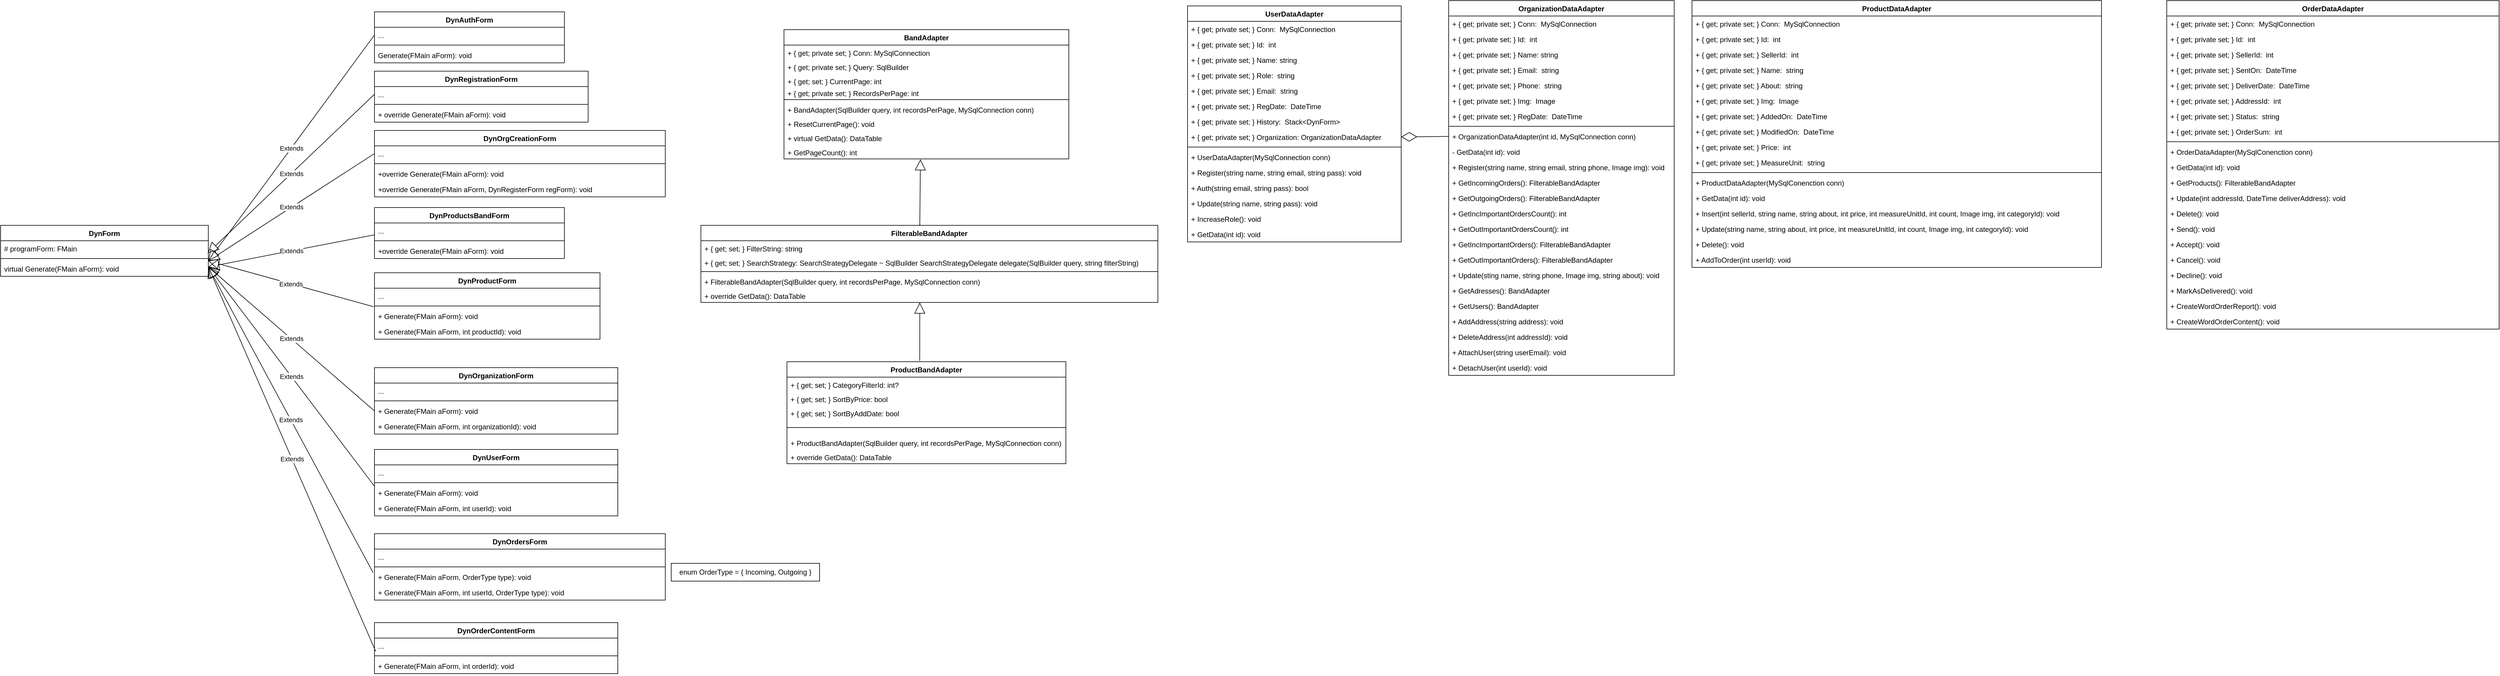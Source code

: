 <mxfile version="14.6.13" type="device" pages="2"><diagram name="Page-1" id="9f46799a-70d6-7492-0946-bef42562c5a5"><mxGraphModel dx="2056" dy="1308" grid="1" gridSize="10" guides="1" tooltips="1" connect="1" arrows="1" fold="1" page="1" pageScale="1" pageWidth="1100" pageHeight="850" background="#ffffff" math="0" shadow="0"><root><mxCell id="0"/><mxCell id="1" parent="0"/><mxCell id="-OoM3OCHSkwNyO_KjY4p-5" value="ProductBandAdapter" style="swimlane;fontStyle=1;align=center;verticalAlign=top;childLayout=stackLayout;horizontal=1;startSize=26;horizontalStack=0;resizeParent=1;resizeParentMax=0;resizeLast=0;collapsible=1;marginBottom=0;" parent="1" vertex="1"><mxGeometry x="255" y="590" width="470" height="172" as="geometry"/></mxCell><mxCell id="-OoM3OCHSkwNyO_KjY4p-13" value="+ { get; set; } CategoryFilterId: int?" style="text;strokeColor=none;fillColor=none;align=left;verticalAlign=top;spacingLeft=4;spacingRight=4;overflow=hidden;rotatable=0;points=[[0,0.5],[1,0.5]];portConstraint=eastwest;" parent="-OoM3OCHSkwNyO_KjY4p-5" vertex="1"><mxGeometry y="26" width="470" height="24" as="geometry"/></mxCell><mxCell id="-OoM3OCHSkwNyO_KjY4p-12" value="+ { get; set; } SortByPrice: bool" style="text;strokeColor=none;fillColor=none;align=left;verticalAlign=top;spacingLeft=4;spacingRight=4;overflow=hidden;rotatable=0;points=[[0,0.5],[1,0.5]];portConstraint=eastwest;" parent="-OoM3OCHSkwNyO_KjY4p-5" vertex="1"><mxGeometry y="50" width="470" height="24" as="geometry"/></mxCell><mxCell id="-OoM3OCHSkwNyO_KjY4p-16" value="+ { get; set; } SortByAddDate: bool" style="text;strokeColor=none;fillColor=none;align=left;verticalAlign=top;spacingLeft=4;spacingRight=4;overflow=hidden;rotatable=0;points=[[0,0.5],[1,0.5]];portConstraint=eastwest;" parent="-OoM3OCHSkwNyO_KjY4p-5" vertex="1"><mxGeometry y="74" width="470" height="24" as="geometry"/></mxCell><mxCell id="-OoM3OCHSkwNyO_KjY4p-7" value="" style="line;strokeWidth=1;fillColor=none;align=left;verticalAlign=middle;spacingTop=-1;spacingLeft=3;spacingRight=3;rotatable=0;labelPosition=right;points=[];portConstraint=eastwest;" parent="-OoM3OCHSkwNyO_KjY4p-5" vertex="1"><mxGeometry y="98" width="470" height="26" as="geometry"/></mxCell><mxCell id="-OoM3OCHSkwNyO_KjY4p-8" value="+ ProductBandAdapter(SqlBuilder query, int recordsPerPage, MySqlConnection conn)&#10;" style="text;strokeColor=none;fillColor=none;align=left;verticalAlign=top;spacingLeft=4;spacingRight=4;overflow=hidden;rotatable=0;points=[[0,0.5],[1,0.5]];portConstraint=eastwest;" parent="-OoM3OCHSkwNyO_KjY4p-5" vertex="1"><mxGeometry y="124" width="470" height="24" as="geometry"/></mxCell><mxCell id="-OoM3OCHSkwNyO_KjY4p-19" value="+ override GetData(): DataTable" style="text;strokeColor=none;fillColor=none;align=left;verticalAlign=top;spacingLeft=4;spacingRight=4;overflow=hidden;rotatable=0;points=[[0,0.5],[1,0.5]];portConstraint=eastwest;" parent="-OoM3OCHSkwNyO_KjY4p-5" vertex="1"><mxGeometry y="148" width="470" height="24" as="geometry"/></mxCell><mxCell id="-OoM3OCHSkwNyO_KjY4p-47" value="FilterableBandAdapter" style="swimlane;fontStyle=1;align=center;verticalAlign=top;childLayout=stackLayout;horizontal=1;startSize=26;horizontalStack=0;resizeParent=1;resizeParentMax=0;resizeLast=0;collapsible=1;marginBottom=0;" parent="1" vertex="1"><mxGeometry x="110" y="360" width="770" height="130" as="geometry"/></mxCell><mxCell id="Ltwi-1TXLER6KvGc0Dnz-1" value="+ { get; set; } FilterString: string" style="text;strokeColor=none;fillColor=none;align=left;verticalAlign=top;spacingLeft=4;spacingRight=4;overflow=hidden;rotatable=0;points=[[0,0.5],[1,0.5]];portConstraint=eastwest;" parent="-OoM3OCHSkwNyO_KjY4p-47" vertex="1"><mxGeometry y="26" width="770" height="24" as="geometry"/></mxCell><mxCell id="-OoM3OCHSkwNyO_KjY4p-53" value="+ { get; set; } SearchStrategy: SearchStrategyDelegate ~ SqlBuilder SearchStrategyDelegate delegate(SqlBuilder query, string filterString)" style="text;strokeColor=none;fillColor=none;align=left;verticalAlign=top;spacingLeft=4;spacingRight=4;overflow=hidden;rotatable=0;points=[[0,0.5],[1,0.5]];portConstraint=eastwest;" parent="-OoM3OCHSkwNyO_KjY4p-47" vertex="1"><mxGeometry y="50" width="770" height="24" as="geometry"/></mxCell><mxCell id="-OoM3OCHSkwNyO_KjY4p-49" value="" style="line;strokeWidth=1;fillColor=none;align=left;verticalAlign=middle;spacingTop=-1;spacingLeft=3;spacingRight=3;rotatable=0;labelPosition=right;points=[];portConstraint=eastwest;" parent="-OoM3OCHSkwNyO_KjY4p-47" vertex="1"><mxGeometry y="74" width="770" height="8" as="geometry"/></mxCell><mxCell id="-OoM3OCHSkwNyO_KjY4p-55" value="+ FilterableBandAdapter(SqlBuilder query, int recordsPerPage, MySqlConnection conn)&#10;" style="text;strokeColor=none;fillColor=none;align=left;verticalAlign=top;spacingLeft=4;spacingRight=4;overflow=hidden;rotatable=0;points=[[0,0.5],[1,0.5]];portConstraint=eastwest;" parent="-OoM3OCHSkwNyO_KjY4p-47" vertex="1"><mxGeometry y="82" width="770" height="24" as="geometry"/></mxCell><mxCell id="-OoM3OCHSkwNyO_KjY4p-57" value="+ override GetData(): DataTable" style="text;strokeColor=none;fillColor=none;align=left;verticalAlign=top;spacingLeft=4;spacingRight=4;overflow=hidden;rotatable=0;points=[[0,0.5],[1,0.5]];portConstraint=eastwest;" parent="-OoM3OCHSkwNyO_KjY4p-47" vertex="1"><mxGeometry y="106" width="770" height="24" as="geometry"/></mxCell><mxCell id="-OoM3OCHSkwNyO_KjY4p-61" value="" style="endArrow=block;endSize=16;endFill=0;html=1;exitX=0.476;exitY=-0.009;exitDx=0;exitDy=0;exitPerimeter=0;entryX=0.479;entryY=1.009;entryDx=0;entryDy=0;entryPerimeter=0;" parent="1" source="-OoM3OCHSkwNyO_KjY4p-5" target="-OoM3OCHSkwNyO_KjY4p-57" edge="1"><mxGeometry width="160" relative="1" as="geometry"><mxPoint y="610" as="sourcePoint"/><mxPoint x="490" y="467" as="targetPoint"/><Array as="points"/></mxGeometry></mxCell><mxCell id="-OoM3OCHSkwNyO_KjY4p-64" value="BandAdapter" style="swimlane;fontStyle=1;align=center;verticalAlign=top;childLayout=stackLayout;horizontal=1;startSize=26;horizontalStack=0;resizeParent=1;resizeParentMax=0;resizeLast=0;collapsible=1;marginBottom=0;" parent="1" vertex="1"><mxGeometry x="250" y="30" width="480" height="218" as="geometry"/></mxCell><mxCell id="-OoM3OCHSkwNyO_KjY4p-65" value="+ { get; private set; } Conn: MySqlConnection" style="text;strokeColor=none;fillColor=none;align=left;verticalAlign=top;spacingLeft=4;spacingRight=4;overflow=hidden;rotatable=0;points=[[0,0.5],[1,0.5]];portConstraint=eastwest;" parent="-OoM3OCHSkwNyO_KjY4p-64" vertex="1"><mxGeometry y="26" width="480" height="24" as="geometry"/></mxCell><mxCell id="-OoM3OCHSkwNyO_KjY4p-66" value="+ { get; private set; } Query: SqlBuilder" style="text;strokeColor=none;fillColor=none;align=left;verticalAlign=top;spacingLeft=4;spacingRight=4;overflow=hidden;rotatable=0;points=[[0,0.5],[1,0.5]];portConstraint=eastwest;" parent="-OoM3OCHSkwNyO_KjY4p-64" vertex="1"><mxGeometry y="50" width="480" height="24" as="geometry"/></mxCell><mxCell id="-OoM3OCHSkwNyO_KjY4p-68" value="+ { get; set; } CurrentPage: int" style="text;strokeColor=none;fillColor=none;align=left;verticalAlign=top;spacingLeft=4;spacingRight=4;overflow=hidden;rotatable=0;points=[[0,0.5],[1,0.5]];portConstraint=eastwest;" parent="-OoM3OCHSkwNyO_KjY4p-64" vertex="1"><mxGeometry y="74" width="480" height="20" as="geometry"/></mxCell><mxCell id="-OoM3OCHSkwNyO_KjY4p-69" value="+ { get; private set; } RecordsPerPage: int" style="text;strokeColor=none;fillColor=none;align=left;verticalAlign=top;spacingLeft=4;spacingRight=4;overflow=hidden;rotatable=0;points=[[0,0.5],[1,0.5]];portConstraint=eastwest;" parent="-OoM3OCHSkwNyO_KjY4p-64" vertex="1"><mxGeometry y="94" width="480" height="20" as="geometry"/></mxCell><mxCell id="-OoM3OCHSkwNyO_KjY4p-70" value="" style="line;strokeWidth=1;fillColor=none;align=left;verticalAlign=middle;spacingTop=-1;spacingLeft=3;spacingRight=3;rotatable=0;labelPosition=right;points=[];portConstraint=eastwest;" parent="-OoM3OCHSkwNyO_KjY4p-64" vertex="1"><mxGeometry y="114" width="480" height="8" as="geometry"/></mxCell><mxCell id="-OoM3OCHSkwNyO_KjY4p-71" value="+ BandAdapter(SqlBuilder query, int recordsPerPage, MySqlConnection conn)&#10;" style="text;strokeColor=none;fillColor=none;align=left;verticalAlign=top;spacingLeft=4;spacingRight=4;overflow=hidden;rotatable=0;points=[[0,0.5],[1,0.5]];portConstraint=eastwest;" parent="-OoM3OCHSkwNyO_KjY4p-64" vertex="1"><mxGeometry y="122" width="480" height="24" as="geometry"/></mxCell><mxCell id="-OoM3OCHSkwNyO_KjY4p-73" value="+ ResetCurrentPage(): void" style="text;strokeColor=none;fillColor=none;align=left;verticalAlign=top;spacingLeft=4;spacingRight=4;overflow=hidden;rotatable=0;points=[[0,0.5],[1,0.5]];portConstraint=eastwest;" parent="-OoM3OCHSkwNyO_KjY4p-64" vertex="1"><mxGeometry y="146" width="480" height="24" as="geometry"/></mxCell><mxCell id="-OoM3OCHSkwNyO_KjY4p-74" value="+ virtual GetData(): DataTable" style="text;strokeColor=none;fillColor=none;align=left;verticalAlign=top;spacingLeft=4;spacingRight=4;overflow=hidden;rotatable=0;points=[[0,0.5],[1,0.5]];portConstraint=eastwest;" parent="-OoM3OCHSkwNyO_KjY4p-64" vertex="1"><mxGeometry y="170" width="480" height="24" as="geometry"/></mxCell><mxCell id="-OoM3OCHSkwNyO_KjY4p-75" value="+ GetPageCount(): int" style="text;strokeColor=none;fillColor=none;align=left;verticalAlign=top;spacingLeft=4;spacingRight=4;overflow=hidden;rotatable=0;points=[[0,0.5],[1,0.5]];portConstraint=eastwest;" parent="-OoM3OCHSkwNyO_KjY4p-64" vertex="1"><mxGeometry y="194" width="480" height="24" as="geometry"/></mxCell><mxCell id="-OoM3OCHSkwNyO_KjY4p-76" value="" style="endArrow=block;endSize=16;endFill=0;html=1;exitX=0.479;exitY=0.007;exitDx=0;exitDy=0;exitPerimeter=0;entryX=0.479;entryY=1.026;entryDx=0;entryDy=0;entryPerimeter=0;" parent="1" source="-OoM3OCHSkwNyO_KjY4p-47" target="-OoM3OCHSkwNyO_KjY4p-75" edge="1"><mxGeometry width="160" relative="1" as="geometry"><mxPoint x="480.28" y="410" as="sourcePoint"/><mxPoint x="480" y="250" as="targetPoint"/><Array as="points"/></mxGeometry></mxCell><mxCell id="L6TxPQPBb4wr07b7mLTt-1" value="UserDataAdapter" style="swimlane;fontStyle=1;align=center;verticalAlign=top;childLayout=stackLayout;horizontal=1;startSize=26;horizontalStack=0;resizeParent=1;resizeParentMax=0;resizeLast=0;collapsible=1;marginBottom=0;" parent="1" vertex="1"><mxGeometry x="930" y="-10" width="360" height="398" as="geometry"/></mxCell><mxCell id="L6TxPQPBb4wr07b7mLTt-36" value="+ { get; private set; } Conn:  MySqlConnection" style="text;strokeColor=none;fillColor=none;align=left;verticalAlign=top;spacingLeft=4;spacingRight=4;overflow=hidden;rotatable=0;points=[[0,0.5],[1,0.5]];portConstraint=eastwest;" parent="L6TxPQPBb4wr07b7mLTt-1" vertex="1"><mxGeometry y="26" width="360" height="26" as="geometry"/></mxCell><mxCell id="L6TxPQPBb4wr07b7mLTt-2" value="+ { get; private set; } Id:  int" style="text;strokeColor=none;fillColor=none;align=left;verticalAlign=top;spacingLeft=4;spacingRight=4;overflow=hidden;rotatable=0;points=[[0,0.5],[1,0.5]];portConstraint=eastwest;" parent="L6TxPQPBb4wr07b7mLTt-1" vertex="1"><mxGeometry y="52" width="360" height="26" as="geometry"/></mxCell><mxCell id="L6TxPQPBb4wr07b7mLTt-18" value="+ { get; private set; } Name: string" style="text;strokeColor=none;fillColor=none;align=left;verticalAlign=top;spacingLeft=4;spacingRight=4;overflow=hidden;rotatable=0;points=[[0,0.5],[1,0.5]];portConstraint=eastwest;" parent="L6TxPQPBb4wr07b7mLTt-1" vertex="1"><mxGeometry y="78" width="360" height="26" as="geometry"/></mxCell><mxCell id="L6TxPQPBb4wr07b7mLTt-14" value="+ { get; private set; } Role:  string" style="text;strokeColor=none;fillColor=none;align=left;verticalAlign=top;spacingLeft=4;spacingRight=4;overflow=hidden;rotatable=0;points=[[0,0.5],[1,0.5]];portConstraint=eastwest;" parent="L6TxPQPBb4wr07b7mLTt-1" vertex="1"><mxGeometry y="104" width="360" height="26" as="geometry"/></mxCell><mxCell id="L6TxPQPBb4wr07b7mLTt-15" value="+ { get; private set; } Email:  string" style="text;strokeColor=none;fillColor=none;align=left;verticalAlign=top;spacingLeft=4;spacingRight=4;overflow=hidden;rotatable=0;points=[[0,0.5],[1,0.5]];portConstraint=eastwest;" parent="L6TxPQPBb4wr07b7mLTt-1" vertex="1"><mxGeometry y="130" width="360" height="26" as="geometry"/></mxCell><mxCell id="L6TxPQPBb4wr07b7mLTt-16" value="+ { get; private set; } RegDate:  DateTime" style="text;strokeColor=none;fillColor=none;align=left;verticalAlign=top;spacingLeft=4;spacingRight=4;overflow=hidden;rotatable=0;points=[[0,0.5],[1,0.5]];portConstraint=eastwest;" parent="L6TxPQPBb4wr07b7mLTt-1" vertex="1"><mxGeometry y="156" width="360" height="26" as="geometry"/></mxCell><mxCell id="YS61iF7USEyD78d4jsET-7" value="+ { get; private set; } History:  Stack&lt;DynForm&gt;" style="text;strokeColor=none;fillColor=none;align=left;verticalAlign=top;spacingLeft=4;spacingRight=4;overflow=hidden;rotatable=0;points=[[0,0.5],[1,0.5]];portConstraint=eastwest;" vertex="1" parent="L6TxPQPBb4wr07b7mLTt-1"><mxGeometry y="182" width="360" height="26" as="geometry"/></mxCell><mxCell id="L6TxPQPBb4wr07b7mLTt-12" value="+ { get; private set; } Organization: OrganizationDataAdapter" style="text;strokeColor=none;fillColor=none;align=left;verticalAlign=top;spacingLeft=4;spacingRight=4;overflow=hidden;rotatable=0;points=[[0,0.5],[1,0.5]];portConstraint=eastwest;" parent="L6TxPQPBb4wr07b7mLTt-1" vertex="1"><mxGeometry y="208" width="360" height="26" as="geometry"/></mxCell><mxCell id="L6TxPQPBb4wr07b7mLTt-3" value="" style="line;strokeWidth=1;fillColor=none;align=left;verticalAlign=middle;spacingTop=-1;spacingLeft=3;spacingRight=3;rotatable=0;labelPosition=right;points=[];portConstraint=eastwest;" parent="L6TxPQPBb4wr07b7mLTt-1" vertex="1"><mxGeometry y="234" width="360" height="8" as="geometry"/></mxCell><mxCell id="L6TxPQPBb4wr07b7mLTt-35" value="+ UserDataAdapter(MySqlConnection conn)" style="text;strokeColor=none;fillColor=none;align=left;verticalAlign=top;spacingLeft=4;spacingRight=4;overflow=hidden;rotatable=0;points=[[0,0.5],[1,0.5]];portConstraint=eastwest;" parent="L6TxPQPBb4wr07b7mLTt-1" vertex="1"><mxGeometry y="242" width="360" height="26" as="geometry"/></mxCell><mxCell id="L6TxPQPBb4wr07b7mLTt-19" value="+ Register(string name, string email, string pass): void" style="text;strokeColor=none;fillColor=none;align=left;verticalAlign=top;spacingLeft=4;spacingRight=4;overflow=hidden;rotatable=0;points=[[0,0.5],[1,0.5]];portConstraint=eastwest;" parent="L6TxPQPBb4wr07b7mLTt-1" vertex="1"><mxGeometry y="268" width="360" height="26" as="geometry"/></mxCell><mxCell id="Ltwi-1TXLER6KvGc0Dnz-28" value="+ Auth(string email, string pass): bool" style="text;strokeColor=none;fillColor=none;align=left;verticalAlign=top;spacingLeft=4;spacingRight=4;overflow=hidden;rotatable=0;points=[[0,0.5],[1,0.5]];portConstraint=eastwest;" parent="L6TxPQPBb4wr07b7mLTt-1" vertex="1"><mxGeometry y="294" width="360" height="26" as="geometry"/></mxCell><mxCell id="Ltwi-1TXLER6KvGc0Dnz-31" value="+ Update(string name, string pass): void" style="text;strokeColor=none;fillColor=none;align=left;verticalAlign=top;spacingLeft=4;spacingRight=4;overflow=hidden;rotatable=0;points=[[0,0.5],[1,0.5]];portConstraint=eastwest;" parent="L6TxPQPBb4wr07b7mLTt-1" vertex="1"><mxGeometry y="320" width="360" height="26" as="geometry"/></mxCell><mxCell id="Ltwi-1TXLER6KvGc0Dnz-29" value="+ IncreaseRole(): void" style="text;strokeColor=none;fillColor=none;align=left;verticalAlign=top;spacingLeft=4;spacingRight=4;overflow=hidden;rotatable=0;points=[[0,0.5],[1,0.5]];portConstraint=eastwest;" parent="L6TxPQPBb4wr07b7mLTt-1" vertex="1"><mxGeometry y="346" width="360" height="26" as="geometry"/></mxCell><mxCell id="L6TxPQPBb4wr07b7mLTt-4" value="+ GetData(int id): void" style="text;strokeColor=none;fillColor=none;align=left;verticalAlign=top;spacingLeft=4;spacingRight=4;overflow=hidden;rotatable=0;points=[[0,0.5],[1,0.5]];portConstraint=eastwest;" parent="L6TxPQPBb4wr07b7mLTt-1" vertex="1"><mxGeometry y="372" width="360" height="26" as="geometry"/></mxCell><mxCell id="L6TxPQPBb4wr07b7mLTt-40" value="OrganizationDataAdapter" style="swimlane;fontStyle=1;align=center;verticalAlign=top;childLayout=stackLayout;horizontal=1;startSize=26;horizontalStack=0;resizeParent=1;resizeParentMax=0;resizeLast=0;collapsible=1;marginBottom=0;" parent="1" vertex="1"><mxGeometry x="1370" y="-19" width="380" height="632" as="geometry"/></mxCell><mxCell id="L6TxPQPBb4wr07b7mLTt-41" value="+ { get; private set; } Conn:  MySqlConnection" style="text;strokeColor=none;fillColor=none;align=left;verticalAlign=top;spacingLeft=4;spacingRight=4;overflow=hidden;rotatable=0;points=[[0,0.5],[1,0.5]];portConstraint=eastwest;" parent="L6TxPQPBb4wr07b7mLTt-40" vertex="1"><mxGeometry y="26" width="380" height="26" as="geometry"/></mxCell><mxCell id="L6TxPQPBb4wr07b7mLTt-42" value="+ { get; private set; } Id:  int" style="text;strokeColor=none;fillColor=none;align=left;verticalAlign=top;spacingLeft=4;spacingRight=4;overflow=hidden;rotatable=0;points=[[0,0.5],[1,0.5]];portConstraint=eastwest;" parent="L6TxPQPBb4wr07b7mLTt-40" vertex="1"><mxGeometry y="52" width="380" height="26" as="geometry"/></mxCell><mxCell id="L6TxPQPBb4wr07b7mLTt-43" value="+ { get; private set; } Name: string" style="text;strokeColor=none;fillColor=none;align=left;verticalAlign=top;spacingLeft=4;spacingRight=4;overflow=hidden;rotatable=0;points=[[0,0.5],[1,0.5]];portConstraint=eastwest;" parent="L6TxPQPBb4wr07b7mLTt-40" vertex="1"><mxGeometry y="78" width="380" height="26" as="geometry"/></mxCell><mxCell id="L6TxPQPBb4wr07b7mLTt-50" value="+ { get; private set; } Email:  string" style="text;strokeColor=none;fillColor=none;align=left;verticalAlign=top;spacingLeft=4;spacingRight=4;overflow=hidden;rotatable=0;points=[[0,0.5],[1,0.5]];portConstraint=eastwest;" parent="L6TxPQPBb4wr07b7mLTt-40" vertex="1"><mxGeometry y="104" width="380" height="26" as="geometry"/></mxCell><mxCell id="L6TxPQPBb4wr07b7mLTt-51" value="+ { get; private set; } Phone:  string" style="text;strokeColor=none;fillColor=none;align=left;verticalAlign=top;spacingLeft=4;spacingRight=4;overflow=hidden;rotatable=0;points=[[0,0.5],[1,0.5]];portConstraint=eastwest;" parent="L6TxPQPBb4wr07b7mLTt-40" vertex="1"><mxGeometry y="130" width="380" height="26" as="geometry"/></mxCell><mxCell id="L6TxPQPBb4wr07b7mLTt-44" value="+ { get; private set; } Img:  Image" style="text;strokeColor=none;fillColor=none;align=left;verticalAlign=top;spacingLeft=4;spacingRight=4;overflow=hidden;rotatable=0;points=[[0,0.5],[1,0.5]];portConstraint=eastwest;" parent="L6TxPQPBb4wr07b7mLTt-40" vertex="1"><mxGeometry y="156" width="380" height="26" as="geometry"/></mxCell><mxCell id="L6TxPQPBb4wr07b7mLTt-45" value="+ { get; private set; } RegDate:  DateTime" style="text;strokeColor=none;fillColor=none;align=left;verticalAlign=top;spacingLeft=4;spacingRight=4;overflow=hidden;rotatable=0;points=[[0,0.5],[1,0.5]];portConstraint=eastwest;" parent="L6TxPQPBb4wr07b7mLTt-40" vertex="1"><mxGeometry y="182" width="380" height="26" as="geometry"/></mxCell><mxCell id="L6TxPQPBb4wr07b7mLTt-47" value="" style="line;strokeWidth=1;fillColor=none;align=left;verticalAlign=middle;spacingTop=-1;spacingLeft=3;spacingRight=3;rotatable=0;labelPosition=right;points=[];portConstraint=eastwest;" parent="L6TxPQPBb4wr07b7mLTt-40" vertex="1"><mxGeometry y="208" width="380" height="8" as="geometry"/></mxCell><mxCell id="L6TxPQPBb4wr07b7mLTt-48" value="+ OrganizationDataAdapter(int id, MySqlConnection conn)" style="text;strokeColor=none;fillColor=none;align=left;verticalAlign=top;spacingLeft=4;spacingRight=4;overflow=hidden;rotatable=0;points=[[0,0.5],[1,0.5]];portConstraint=eastwest;" parent="L6TxPQPBb4wr07b7mLTt-40" vertex="1"><mxGeometry y="216" width="380" height="26" as="geometry"/></mxCell><mxCell id="L6TxPQPBb4wr07b7mLTt-57" value="- GetData(int id): void" style="text;strokeColor=none;fillColor=none;align=left;verticalAlign=top;spacingLeft=4;spacingRight=4;overflow=hidden;rotatable=0;points=[[0,0.5],[1,0.5]];portConstraint=eastwest;" parent="L6TxPQPBb4wr07b7mLTt-40" vertex="1"><mxGeometry y="242" width="380" height="26" as="geometry"/></mxCell><mxCell id="L6TxPQPBb4wr07b7mLTt-56" value="+ Register(string name, string email, string phone, Image img): void" style="text;strokeColor=none;fillColor=none;align=left;verticalAlign=top;spacingLeft=4;spacingRight=4;overflow=hidden;rotatable=0;points=[[0,0.5],[1,0.5]];portConstraint=eastwest;" parent="L6TxPQPBb4wr07b7mLTt-40" vertex="1"><mxGeometry y="268" width="380" height="26" as="geometry"/></mxCell><mxCell id="L6TxPQPBb4wr07b7mLTt-49" value="+ GetIncomingOrders(): FilterableBandAdapter" style="text;strokeColor=none;fillColor=none;align=left;verticalAlign=top;spacingLeft=4;spacingRight=4;overflow=hidden;rotatable=0;points=[[0,0.5],[1,0.5]];portConstraint=eastwest;" parent="L6TxPQPBb4wr07b7mLTt-40" vertex="1"><mxGeometry y="294" width="380" height="26" as="geometry"/></mxCell><mxCell id="L6TxPQPBb4wr07b7mLTt-58" value="+ GetOutgoingOrders(): FilterableBandAdapter" style="text;strokeColor=none;fillColor=none;align=left;verticalAlign=top;spacingLeft=4;spacingRight=4;overflow=hidden;rotatable=0;points=[[0,0.5],[1,0.5]];portConstraint=eastwest;" parent="L6TxPQPBb4wr07b7mLTt-40" vertex="1"><mxGeometry y="320" width="380" height="26" as="geometry"/></mxCell><mxCell id="L6TxPQPBb4wr07b7mLTt-59" value="+ GetIncImportantOrdersCount(): int" style="text;strokeColor=none;fillColor=none;align=left;verticalAlign=top;spacingLeft=4;spacingRight=4;overflow=hidden;rotatable=0;points=[[0,0.5],[1,0.5]];portConstraint=eastwest;" parent="L6TxPQPBb4wr07b7mLTt-40" vertex="1"><mxGeometry y="346" width="380" height="26" as="geometry"/></mxCell><mxCell id="L6TxPQPBb4wr07b7mLTt-60" value="+ GetOutImportantOrdersCount(): int" style="text;strokeColor=none;fillColor=none;align=left;verticalAlign=top;spacingLeft=4;spacingRight=4;overflow=hidden;rotatable=0;points=[[0,0.5],[1,0.5]];portConstraint=eastwest;" parent="L6TxPQPBb4wr07b7mLTt-40" vertex="1"><mxGeometry y="372" width="380" height="26" as="geometry"/></mxCell><mxCell id="ARWruLxaLWBxoOxuqQu1-2" value="+ GetIncImportantOrders(): FilterableBandAdapter" style="text;strokeColor=none;fillColor=none;align=left;verticalAlign=top;spacingLeft=4;spacingRight=4;overflow=hidden;rotatable=0;points=[[0,0.5],[1,0.5]];portConstraint=eastwest;" parent="L6TxPQPBb4wr07b7mLTt-40" vertex="1"><mxGeometry y="398" width="380" height="26" as="geometry"/></mxCell><mxCell id="Ltwi-1TXLER6KvGc0Dnz-32" value="+ GetOutImportantOrders(): FilterableBandAdapter" style="text;strokeColor=none;fillColor=none;align=left;verticalAlign=top;spacingLeft=4;spacingRight=4;overflow=hidden;rotatable=0;points=[[0,0.5],[1,0.5]];portConstraint=eastwest;" parent="L6TxPQPBb4wr07b7mLTt-40" vertex="1"><mxGeometry y="424" width="380" height="26" as="geometry"/></mxCell><mxCell id="ARWruLxaLWBxoOxuqQu1-3" value="+ Update(sting name, string phone, Image img, string about): void" style="text;strokeColor=none;fillColor=none;align=left;verticalAlign=top;spacingLeft=4;spacingRight=4;overflow=hidden;rotatable=0;points=[[0,0.5],[1,0.5]];portConstraint=eastwest;" parent="L6TxPQPBb4wr07b7mLTt-40" vertex="1"><mxGeometry y="450" width="380" height="26" as="geometry"/></mxCell><mxCell id="Ltwi-1TXLER6KvGc0Dnz-34" value="+ GetAdresses(): BandAdapter" style="text;strokeColor=none;fillColor=none;align=left;verticalAlign=top;spacingLeft=4;spacingRight=4;overflow=hidden;rotatable=0;points=[[0,0.5],[1,0.5]];portConstraint=eastwest;" parent="L6TxPQPBb4wr07b7mLTt-40" vertex="1"><mxGeometry y="476" width="380" height="26" as="geometry"/></mxCell><mxCell id="Ltwi-1TXLER6KvGc0Dnz-33" value="+ GetUsers(): BandAdapter" style="text;strokeColor=none;fillColor=none;align=left;verticalAlign=top;spacingLeft=4;spacingRight=4;overflow=hidden;rotatable=0;points=[[0,0.5],[1,0.5]];portConstraint=eastwest;" parent="L6TxPQPBb4wr07b7mLTt-40" vertex="1"><mxGeometry y="502" width="380" height="26" as="geometry"/></mxCell><mxCell id="Ltwi-1TXLER6KvGc0Dnz-35" value="+ AddAddress(string address): void" style="text;strokeColor=none;fillColor=none;align=left;verticalAlign=top;spacingLeft=4;spacingRight=4;overflow=hidden;rotatable=0;points=[[0,0.5],[1,0.5]];portConstraint=eastwest;" parent="L6TxPQPBb4wr07b7mLTt-40" vertex="1"><mxGeometry y="528" width="380" height="26" as="geometry"/></mxCell><mxCell id="Ltwi-1TXLER6KvGc0Dnz-36" value="+ DeleteAddress(int addressId): void" style="text;strokeColor=none;fillColor=none;align=left;verticalAlign=top;spacingLeft=4;spacingRight=4;overflow=hidden;rotatable=0;points=[[0,0.5],[1,0.5]];portConstraint=eastwest;" parent="L6TxPQPBb4wr07b7mLTt-40" vertex="1"><mxGeometry y="554" width="380" height="26" as="geometry"/></mxCell><mxCell id="Ltwi-1TXLER6KvGc0Dnz-37" value="+ AttachUser(string userEmail): void" style="text;strokeColor=none;fillColor=none;align=left;verticalAlign=top;spacingLeft=4;spacingRight=4;overflow=hidden;rotatable=0;points=[[0,0.5],[1,0.5]];portConstraint=eastwest;" parent="L6TxPQPBb4wr07b7mLTt-40" vertex="1"><mxGeometry y="580" width="380" height="26" as="geometry"/></mxCell><mxCell id="Ltwi-1TXLER6KvGc0Dnz-38" value="+ DetachUser(int userId): void" style="text;strokeColor=none;fillColor=none;align=left;verticalAlign=top;spacingLeft=4;spacingRight=4;overflow=hidden;rotatable=0;points=[[0,0.5],[1,0.5]];portConstraint=eastwest;" parent="L6TxPQPBb4wr07b7mLTt-40" vertex="1"><mxGeometry y="606" width="380" height="26" as="geometry"/></mxCell><mxCell id="Ltwi-1TXLER6KvGc0Dnz-3" value="ProductDataAdapter" style="swimlane;fontStyle=1;align=center;verticalAlign=top;childLayout=stackLayout;horizontal=1;startSize=26;horizontalStack=0;resizeParent=1;resizeParentMax=0;resizeLast=0;collapsible=1;marginBottom=0;" parent="1" vertex="1"><mxGeometry x="1780" y="-19" width="690" height="450" as="geometry"/></mxCell><mxCell id="Ltwi-1TXLER6KvGc0Dnz-26" value="+ { get; private set; } Conn:  MySqlConnection" style="text;strokeColor=none;fillColor=none;align=left;verticalAlign=top;spacingLeft=4;spacingRight=4;overflow=hidden;rotatable=0;points=[[0,0.5],[1,0.5]];portConstraint=eastwest;" parent="Ltwi-1TXLER6KvGc0Dnz-3" vertex="1"><mxGeometry y="26" width="690" height="26" as="geometry"/></mxCell><mxCell id="Ltwi-1TXLER6KvGc0Dnz-7" value="+ { get; private set; } Id:  int" style="text;strokeColor=none;fillColor=none;align=left;verticalAlign=top;spacingLeft=4;spacingRight=4;overflow=hidden;rotatable=0;points=[[0,0.5],[1,0.5]];portConstraint=eastwest;" parent="Ltwi-1TXLER6KvGc0Dnz-3" vertex="1"><mxGeometry y="52" width="690" height="26" as="geometry"/></mxCell><mxCell id="Ltwi-1TXLER6KvGc0Dnz-11" value="+ { get; private set; } SellerId:  int" style="text;strokeColor=none;fillColor=none;align=left;verticalAlign=top;spacingLeft=4;spacingRight=4;overflow=hidden;rotatable=0;points=[[0,0.5],[1,0.5]];portConstraint=eastwest;" parent="Ltwi-1TXLER6KvGc0Dnz-3" vertex="1"><mxGeometry y="78" width="690" height="26" as="geometry"/></mxCell><mxCell id="Ltwi-1TXLER6KvGc0Dnz-9" value="+ { get; private set; } Name:  string" style="text;strokeColor=none;fillColor=none;align=left;verticalAlign=top;spacingLeft=4;spacingRight=4;overflow=hidden;rotatable=0;points=[[0,0.5],[1,0.5]];portConstraint=eastwest;" parent="Ltwi-1TXLER6KvGc0Dnz-3" vertex="1"><mxGeometry y="104" width="690" height="26" as="geometry"/></mxCell><mxCell id="Ltwi-1TXLER6KvGc0Dnz-8" value="+ { get; private set; } About:  string" style="text;strokeColor=none;fillColor=none;align=left;verticalAlign=top;spacingLeft=4;spacingRight=4;overflow=hidden;rotatable=0;points=[[0,0.5],[1,0.5]];portConstraint=eastwest;" parent="Ltwi-1TXLER6KvGc0Dnz-3" vertex="1"><mxGeometry y="130" width="690" height="26" as="geometry"/></mxCell><mxCell id="Ltwi-1TXLER6KvGc0Dnz-10" value="+ { get; private set; } Img:  Image" style="text;strokeColor=none;fillColor=none;align=left;verticalAlign=top;spacingLeft=4;spacingRight=4;overflow=hidden;rotatable=0;points=[[0,0.5],[1,0.5]];portConstraint=eastwest;" parent="Ltwi-1TXLER6KvGc0Dnz-3" vertex="1"><mxGeometry y="156" width="690" height="26" as="geometry"/></mxCell><mxCell id="Ltwi-1TXLER6KvGc0Dnz-12" value="+ { get; private set; } AddedOn:  DateTime" style="text;strokeColor=none;fillColor=none;align=left;verticalAlign=top;spacingLeft=4;spacingRight=4;overflow=hidden;rotatable=0;points=[[0,0.5],[1,0.5]];portConstraint=eastwest;" parent="Ltwi-1TXLER6KvGc0Dnz-3" vertex="1"><mxGeometry y="182" width="690" height="26" as="geometry"/></mxCell><mxCell id="Ltwi-1TXLER6KvGc0Dnz-17" value="+ { get; private set; } ModifiedOn:  DateTime" style="text;strokeColor=none;fillColor=none;align=left;verticalAlign=top;spacingLeft=4;spacingRight=4;overflow=hidden;rotatable=0;points=[[0,0.5],[1,0.5]];portConstraint=eastwest;" parent="Ltwi-1TXLER6KvGc0Dnz-3" vertex="1"><mxGeometry y="208" width="690" height="26" as="geometry"/></mxCell><mxCell id="Ltwi-1TXLER6KvGc0Dnz-15" value="+ { get; private set; } Price:  int" style="text;strokeColor=none;fillColor=none;align=left;verticalAlign=top;spacingLeft=4;spacingRight=4;overflow=hidden;rotatable=0;points=[[0,0.5],[1,0.5]];portConstraint=eastwest;" parent="Ltwi-1TXLER6KvGc0Dnz-3" vertex="1"><mxGeometry y="234" width="690" height="26" as="geometry"/></mxCell><mxCell id="Ltwi-1TXLER6KvGc0Dnz-14" value="+ { get; private set; } MeasureUnit:  string" style="text;strokeColor=none;fillColor=none;align=left;verticalAlign=top;spacingLeft=4;spacingRight=4;overflow=hidden;rotatable=0;points=[[0,0.5],[1,0.5]];portConstraint=eastwest;" parent="Ltwi-1TXLER6KvGc0Dnz-3" vertex="1"><mxGeometry y="260" width="690" height="26" as="geometry"/></mxCell><mxCell id="Ltwi-1TXLER6KvGc0Dnz-5" value="" style="line;strokeWidth=1;fillColor=none;align=left;verticalAlign=middle;spacingTop=-1;spacingLeft=3;spacingRight=3;rotatable=0;labelPosition=right;points=[];portConstraint=eastwest;" parent="Ltwi-1TXLER6KvGc0Dnz-3" vertex="1"><mxGeometry y="286" width="690" height="8" as="geometry"/></mxCell><mxCell id="Ltwi-1TXLER6KvGc0Dnz-6" value="+ ProductDataAdapter(MySqlConenction conn)" style="text;strokeColor=none;fillColor=none;align=left;verticalAlign=top;spacingLeft=4;spacingRight=4;overflow=hidden;rotatable=0;points=[[0,0.5],[1,0.5]];portConstraint=eastwest;" parent="Ltwi-1TXLER6KvGc0Dnz-3" vertex="1"><mxGeometry y="294" width="690" height="26" as="geometry"/></mxCell><mxCell id="Ltwi-1TXLER6KvGc0Dnz-18" value="+ GetData(int id): void" style="text;strokeColor=none;fillColor=none;align=left;verticalAlign=top;spacingLeft=4;spacingRight=4;overflow=hidden;rotatable=0;points=[[0,0.5],[1,0.5]];portConstraint=eastwest;" parent="Ltwi-1TXLER6KvGc0Dnz-3" vertex="1"><mxGeometry y="320" width="690" height="26" as="geometry"/></mxCell><mxCell id="Ltwi-1TXLER6KvGc0Dnz-25" value="+ Insert(int sellerId, string name, string about, int price, int measureUnitId, int count, Image img, int categoryId): void" style="text;strokeColor=none;fillColor=none;align=left;verticalAlign=top;spacingLeft=4;spacingRight=4;overflow=hidden;rotatable=0;points=[[0,0.5],[1,0.5]];portConstraint=eastwest;" parent="Ltwi-1TXLER6KvGc0Dnz-3" vertex="1"><mxGeometry y="346" width="690" height="26" as="geometry"/></mxCell><mxCell id="Ltwi-1TXLER6KvGc0Dnz-19" value="+ Update(string name, string about, int price, int measureUnitId, int count, Image img, int categoryId): void" style="text;strokeColor=none;fillColor=none;align=left;verticalAlign=top;spacingLeft=4;spacingRight=4;overflow=hidden;rotatable=0;points=[[0,0.5],[1,0.5]];portConstraint=eastwest;" parent="Ltwi-1TXLER6KvGc0Dnz-3" vertex="1"><mxGeometry y="372" width="690" height="26" as="geometry"/></mxCell><mxCell id="Ltwi-1TXLER6KvGc0Dnz-24" value="+ Delete(): void" style="text;strokeColor=none;fillColor=none;align=left;verticalAlign=top;spacingLeft=4;spacingRight=4;overflow=hidden;rotatable=0;points=[[0,0.5],[1,0.5]];portConstraint=eastwest;" parent="Ltwi-1TXLER6KvGc0Dnz-3" vertex="1"><mxGeometry y="398" width="690" height="26" as="geometry"/></mxCell><mxCell id="Ltwi-1TXLER6KvGc0Dnz-22" value="+ AddToOrder(int userId): void" style="text;strokeColor=none;fillColor=none;align=left;verticalAlign=top;spacingLeft=4;spacingRight=4;overflow=hidden;rotatable=0;points=[[0,0.5],[1,0.5]];portConstraint=eastwest;" parent="Ltwi-1TXLER6KvGc0Dnz-3" vertex="1"><mxGeometry y="424" width="690" height="26" as="geometry"/></mxCell><mxCell id="Ltwi-1TXLER6KvGc0Dnz-40" value="OrderDataAdapter" style="swimlane;fontStyle=1;align=center;verticalAlign=top;childLayout=stackLayout;horizontal=1;startSize=26;horizontalStack=0;resizeParent=1;resizeParentMax=0;resizeLast=0;collapsible=1;marginBottom=0;" parent="1" vertex="1"><mxGeometry x="2580" y="-19" width="560" height="554" as="geometry"/></mxCell><mxCell id="Ltwi-1TXLER6KvGc0Dnz-41" value="+ { get; private set; } Conn:  MySqlConnection" style="text;strokeColor=none;fillColor=none;align=left;verticalAlign=top;spacingLeft=4;spacingRight=4;overflow=hidden;rotatable=0;points=[[0,0.5],[1,0.5]];portConstraint=eastwest;" parent="Ltwi-1TXLER6KvGc0Dnz-40" vertex="1"><mxGeometry y="26" width="560" height="26" as="geometry"/></mxCell><mxCell id="Ltwi-1TXLER6KvGc0Dnz-42" value="+ { get; private set; } Id:  int" style="text;strokeColor=none;fillColor=none;align=left;verticalAlign=top;spacingLeft=4;spacingRight=4;overflow=hidden;rotatable=0;points=[[0,0.5],[1,0.5]];portConstraint=eastwest;" parent="Ltwi-1TXLER6KvGc0Dnz-40" vertex="1"><mxGeometry y="52" width="560" height="26" as="geometry"/></mxCell><mxCell id="Ltwi-1TXLER6KvGc0Dnz-43" value="+ { get; private set; } SellerId:  int" style="text;strokeColor=none;fillColor=none;align=left;verticalAlign=top;spacingLeft=4;spacingRight=4;overflow=hidden;rotatable=0;points=[[0,0.5],[1,0.5]];portConstraint=eastwest;" parent="Ltwi-1TXLER6KvGc0Dnz-40" vertex="1"><mxGeometry y="78" width="560" height="26" as="geometry"/></mxCell><mxCell id="Ltwi-1TXLER6KvGc0Dnz-47" value="+ { get; private set; } SentOn:  DateTime" style="text;strokeColor=none;fillColor=none;align=left;verticalAlign=top;spacingLeft=4;spacingRight=4;overflow=hidden;rotatable=0;points=[[0,0.5],[1,0.5]];portConstraint=eastwest;" parent="Ltwi-1TXLER6KvGc0Dnz-40" vertex="1"><mxGeometry y="104" width="560" height="26" as="geometry"/></mxCell><mxCell id="Ltwi-1TXLER6KvGc0Dnz-48" value="+ { get; private set; } DeliverDate:  DateTime" style="text;strokeColor=none;fillColor=none;align=left;verticalAlign=top;spacingLeft=4;spacingRight=4;overflow=hidden;rotatable=0;points=[[0,0.5],[1,0.5]];portConstraint=eastwest;" parent="Ltwi-1TXLER6KvGc0Dnz-40" vertex="1"><mxGeometry y="130" width="560" height="26" as="geometry"/></mxCell><mxCell id="Ltwi-1TXLER6KvGc0Dnz-49" value="+ { get; private set; } AddressId:  int" style="text;strokeColor=none;fillColor=none;align=left;verticalAlign=top;spacingLeft=4;spacingRight=4;overflow=hidden;rotatable=0;points=[[0,0.5],[1,0.5]];portConstraint=eastwest;" parent="Ltwi-1TXLER6KvGc0Dnz-40" vertex="1"><mxGeometry y="156" width="560" height="26" as="geometry"/></mxCell><mxCell id="Ltwi-1TXLER6KvGc0Dnz-60" value="+ { get; private set; } Status:  string" style="text;strokeColor=none;fillColor=none;align=left;verticalAlign=top;spacingLeft=4;spacingRight=4;overflow=hidden;rotatable=0;points=[[0,0.5],[1,0.5]];portConstraint=eastwest;" parent="Ltwi-1TXLER6KvGc0Dnz-40" vertex="1"><mxGeometry y="182" width="560" height="26" as="geometry"/></mxCell><mxCell id="Ltwi-1TXLER6KvGc0Dnz-50" value="+ { get; private set; } OrderSum:  int" style="text;strokeColor=none;fillColor=none;align=left;verticalAlign=top;spacingLeft=4;spacingRight=4;overflow=hidden;rotatable=0;points=[[0,0.5],[1,0.5]];portConstraint=eastwest;" parent="Ltwi-1TXLER6KvGc0Dnz-40" vertex="1"><mxGeometry y="208" width="560" height="26" as="geometry"/></mxCell><mxCell id="Ltwi-1TXLER6KvGc0Dnz-51" value="" style="line;strokeWidth=1;fillColor=none;align=left;verticalAlign=middle;spacingTop=-1;spacingLeft=3;spacingRight=3;rotatable=0;labelPosition=right;points=[];portConstraint=eastwest;" parent="Ltwi-1TXLER6KvGc0Dnz-40" vertex="1"><mxGeometry y="234" width="560" height="8" as="geometry"/></mxCell><mxCell id="Ltwi-1TXLER6KvGc0Dnz-52" value="+ OrderDataAdapter(MySqlConenction conn)" style="text;strokeColor=none;fillColor=none;align=left;verticalAlign=top;spacingLeft=4;spacingRight=4;overflow=hidden;rotatable=0;points=[[0,0.5],[1,0.5]];portConstraint=eastwest;" parent="Ltwi-1TXLER6KvGc0Dnz-40" vertex="1"><mxGeometry y="242" width="560" height="26" as="geometry"/></mxCell><mxCell id="Ltwi-1TXLER6KvGc0Dnz-53" value="+ GetData(int id): void" style="text;strokeColor=none;fillColor=none;align=left;verticalAlign=top;spacingLeft=4;spacingRight=4;overflow=hidden;rotatable=0;points=[[0,0.5],[1,0.5]];portConstraint=eastwest;" parent="Ltwi-1TXLER6KvGc0Dnz-40" vertex="1"><mxGeometry y="268" width="560" height="26" as="geometry"/></mxCell><mxCell id="Ltwi-1TXLER6KvGc0Dnz-62" value="+ GetProducts(): FilterableBandAdapter" style="text;strokeColor=none;fillColor=none;align=left;verticalAlign=top;spacingLeft=4;spacingRight=4;overflow=hidden;rotatable=0;points=[[0,0.5],[1,0.5]];portConstraint=eastwest;" parent="Ltwi-1TXLER6KvGc0Dnz-40" vertex="1"><mxGeometry y="294" width="560" height="26" as="geometry"/></mxCell><mxCell id="Ltwi-1TXLER6KvGc0Dnz-55" value="+ Update(int addressId, DateTime deliverAddress): void" style="text;strokeColor=none;fillColor=none;align=left;verticalAlign=top;spacingLeft=4;spacingRight=4;overflow=hidden;rotatable=0;points=[[0,0.5],[1,0.5]];portConstraint=eastwest;" parent="Ltwi-1TXLER6KvGc0Dnz-40" vertex="1"><mxGeometry y="320" width="560" height="26" as="geometry"/></mxCell><mxCell id="Ltwi-1TXLER6KvGc0Dnz-56" value="+ Delete(): void" style="text;strokeColor=none;fillColor=none;align=left;verticalAlign=top;spacingLeft=4;spacingRight=4;overflow=hidden;rotatable=0;points=[[0,0.5],[1,0.5]];portConstraint=eastwest;" parent="Ltwi-1TXLER6KvGc0Dnz-40" vertex="1"><mxGeometry y="346" width="560" height="26" as="geometry"/></mxCell><mxCell id="Ltwi-1TXLER6KvGc0Dnz-57" value="+ Send(): void" style="text;strokeColor=none;fillColor=none;align=left;verticalAlign=top;spacingLeft=4;spacingRight=4;overflow=hidden;rotatable=0;points=[[0,0.5],[1,0.5]];portConstraint=eastwest;" parent="Ltwi-1TXLER6KvGc0Dnz-40" vertex="1"><mxGeometry y="372" width="560" height="26" as="geometry"/></mxCell><mxCell id="Ltwi-1TXLER6KvGc0Dnz-64" value="+ Accept(): void" style="text;strokeColor=none;fillColor=none;align=left;verticalAlign=top;spacingLeft=4;spacingRight=4;overflow=hidden;rotatable=0;points=[[0,0.5],[1,0.5]];portConstraint=eastwest;" parent="Ltwi-1TXLER6KvGc0Dnz-40" vertex="1"><mxGeometry y="398" width="560" height="26" as="geometry"/></mxCell><mxCell id="Ltwi-1TXLER6KvGc0Dnz-69" value="+ Cancel(): void" style="text;strokeColor=none;fillColor=none;align=left;verticalAlign=top;spacingLeft=4;spacingRight=4;overflow=hidden;rotatable=0;points=[[0,0.5],[1,0.5]];portConstraint=eastwest;" parent="Ltwi-1TXLER6KvGc0Dnz-40" vertex="1"><mxGeometry y="424" width="560" height="26" as="geometry"/></mxCell><mxCell id="Ltwi-1TXLER6KvGc0Dnz-65" value="+ Decline(): void" style="text;strokeColor=none;fillColor=none;align=left;verticalAlign=top;spacingLeft=4;spacingRight=4;overflow=hidden;rotatable=0;points=[[0,0.5],[1,0.5]];portConstraint=eastwest;" parent="Ltwi-1TXLER6KvGc0Dnz-40" vertex="1"><mxGeometry y="450" width="560" height="26" as="geometry"/></mxCell><mxCell id="Ltwi-1TXLER6KvGc0Dnz-66" value="+ MarkAsDelivered(): void" style="text;strokeColor=none;fillColor=none;align=left;verticalAlign=top;spacingLeft=4;spacingRight=4;overflow=hidden;rotatable=0;points=[[0,0.5],[1,0.5]];portConstraint=eastwest;" parent="Ltwi-1TXLER6KvGc0Dnz-40" vertex="1"><mxGeometry y="476" width="560" height="26" as="geometry"/></mxCell><mxCell id="Ltwi-1TXLER6KvGc0Dnz-67" value="+ CreateWordOrderReport(): void" style="text;strokeColor=none;fillColor=none;align=left;verticalAlign=top;spacingLeft=4;spacingRight=4;overflow=hidden;rotatable=0;points=[[0,0.5],[1,0.5]];portConstraint=eastwest;" parent="Ltwi-1TXLER6KvGc0Dnz-40" vertex="1"><mxGeometry y="502" width="560" height="26" as="geometry"/></mxCell><mxCell id="Ltwi-1TXLER6KvGc0Dnz-63" value="+ CreateWordOrderContent(): void" style="text;strokeColor=none;fillColor=none;align=left;verticalAlign=top;spacingLeft=4;spacingRight=4;overflow=hidden;rotatable=0;points=[[0,0.5],[1,0.5]];portConstraint=eastwest;" parent="Ltwi-1TXLER6KvGc0Dnz-40" vertex="1"><mxGeometry y="528" width="560" height="26" as="geometry"/></mxCell><mxCell id="Ltwi-1TXLER6KvGc0Dnz-70" value="DynAuthForm" style="swimlane;fontStyle=1;align=center;verticalAlign=top;childLayout=stackLayout;horizontal=1;startSize=26;horizontalStack=0;resizeParent=1;resizeParentMax=0;resizeLast=0;collapsible=1;marginBottom=0;" parent="1" vertex="1"><mxGeometry x="-440" width="320" height="86" as="geometry"/></mxCell><mxCell id="Ltwi-1TXLER6KvGc0Dnz-71" value="..." style="text;strokeColor=none;fillColor=none;align=left;verticalAlign=top;spacingLeft=4;spacingRight=4;overflow=hidden;rotatable=0;points=[[0,0.5],[1,0.5]];portConstraint=eastwest;" parent="Ltwi-1TXLER6KvGc0Dnz-70" vertex="1"><mxGeometry y="26" width="320" height="26" as="geometry"/></mxCell><mxCell id="Ltwi-1TXLER6KvGc0Dnz-72" value="" style="line;strokeWidth=1;fillColor=none;align=left;verticalAlign=middle;spacingTop=-1;spacingLeft=3;spacingRight=3;rotatable=0;labelPosition=right;points=[];portConstraint=eastwest;" parent="Ltwi-1TXLER6KvGc0Dnz-70" vertex="1"><mxGeometry y="52" width="320" height="8" as="geometry"/></mxCell><mxCell id="Ltwi-1TXLER6KvGc0Dnz-73" value="Generate(FMain aForm): void" style="text;strokeColor=none;fillColor=none;align=left;verticalAlign=top;spacingLeft=4;spacingRight=4;overflow=hidden;rotatable=0;points=[[0,0.5],[1,0.5]];portConstraint=eastwest;" parent="Ltwi-1TXLER6KvGc0Dnz-70" vertex="1"><mxGeometry y="60" width="320" height="26" as="geometry"/></mxCell><mxCell id="Ltwi-1TXLER6KvGc0Dnz-74" value="DynRegistrationForm" style="swimlane;fontStyle=1;align=center;verticalAlign=top;childLayout=stackLayout;horizontal=1;startSize=26;horizontalStack=0;resizeParent=1;resizeParentMax=0;resizeLast=0;collapsible=1;marginBottom=0;" parent="1" vertex="1"><mxGeometry x="-440" y="100" width="360" height="86" as="geometry"/></mxCell><mxCell id="Ltwi-1TXLER6KvGc0Dnz-75" value="..." style="text;strokeColor=none;fillColor=none;align=left;verticalAlign=top;spacingLeft=4;spacingRight=4;overflow=hidden;rotatable=0;points=[[0,0.5],[1,0.5]];portConstraint=eastwest;" parent="Ltwi-1TXLER6KvGc0Dnz-74" vertex="1"><mxGeometry y="26" width="360" height="26" as="geometry"/></mxCell><mxCell id="Ltwi-1TXLER6KvGc0Dnz-76" value="" style="line;strokeWidth=1;fillColor=none;align=left;verticalAlign=middle;spacingTop=-1;spacingLeft=3;spacingRight=3;rotatable=0;labelPosition=right;points=[];portConstraint=eastwest;" parent="Ltwi-1TXLER6KvGc0Dnz-74" vertex="1"><mxGeometry y="52" width="360" height="8" as="geometry"/></mxCell><mxCell id="Ltwi-1TXLER6KvGc0Dnz-77" value="+ override Generate(FMain aForm): void" style="text;strokeColor=none;fillColor=none;align=left;verticalAlign=top;spacingLeft=4;spacingRight=4;overflow=hidden;rotatable=0;points=[[0,0.5],[1,0.5]];portConstraint=eastwest;" parent="Ltwi-1TXLER6KvGc0Dnz-74" vertex="1"><mxGeometry y="60" width="360" height="26" as="geometry"/></mxCell><mxCell id="Ltwi-1TXLER6KvGc0Dnz-78" value="DynOrgCreationForm" style="swimlane;fontStyle=1;align=center;verticalAlign=top;childLayout=stackLayout;horizontal=1;startSize=26;horizontalStack=0;resizeParent=1;resizeParentMax=0;resizeLast=0;collapsible=1;marginBottom=0;" parent="1" vertex="1"><mxGeometry x="-440" y="200" width="490" height="112" as="geometry"/></mxCell><mxCell id="Ltwi-1TXLER6KvGc0Dnz-79" value="..." style="text;strokeColor=none;fillColor=none;align=left;verticalAlign=top;spacingLeft=4;spacingRight=4;overflow=hidden;rotatable=0;points=[[0,0.5],[1,0.5]];portConstraint=eastwest;" parent="Ltwi-1TXLER6KvGc0Dnz-78" vertex="1"><mxGeometry y="26" width="490" height="26" as="geometry"/></mxCell><mxCell id="Ltwi-1TXLER6KvGc0Dnz-80" value="" style="line;strokeWidth=1;fillColor=none;align=left;verticalAlign=middle;spacingTop=-1;spacingLeft=3;spacingRight=3;rotatable=0;labelPosition=right;points=[];portConstraint=eastwest;" parent="Ltwi-1TXLER6KvGc0Dnz-78" vertex="1"><mxGeometry y="52" width="490" height="8" as="geometry"/></mxCell><mxCell id="UXQiTGBXwH_f_yBrafnu-20" value="+override Generate(FMain aForm): void" style="text;strokeColor=none;fillColor=none;align=left;verticalAlign=top;spacingLeft=4;spacingRight=4;overflow=hidden;rotatable=0;points=[[0,0.5],[1,0.5]];portConstraint=eastwest;" vertex="1" parent="Ltwi-1TXLER6KvGc0Dnz-78"><mxGeometry y="60" width="490" height="26" as="geometry"/></mxCell><mxCell id="Ltwi-1TXLER6KvGc0Dnz-81" value="+override Generate(FMain aForm, DynRegisterForm regForm): void" style="text;strokeColor=none;fillColor=none;align=left;verticalAlign=top;spacingLeft=4;spacingRight=4;overflow=hidden;rotatable=0;points=[[0,0.5],[1,0.5]];portConstraint=eastwest;" parent="Ltwi-1TXLER6KvGc0Dnz-78" vertex="1"><mxGeometry y="86" width="490" height="26" as="geometry"/></mxCell><mxCell id="Ltwi-1TXLER6KvGc0Dnz-82" value="DynProductsBandForm" style="swimlane;fontStyle=1;align=center;verticalAlign=top;childLayout=stackLayout;horizontal=1;startSize=26;horizontalStack=0;resizeParent=1;resizeParentMax=0;resizeLast=0;collapsible=1;marginBottom=0;" parent="1" vertex="1"><mxGeometry x="-440" y="330" width="320" height="86" as="geometry"/></mxCell><mxCell id="Ltwi-1TXLER6KvGc0Dnz-83" value="..." style="text;strokeColor=none;fillColor=none;align=left;verticalAlign=top;spacingLeft=4;spacingRight=4;overflow=hidden;rotatable=0;points=[[0,0.5],[1,0.5]];portConstraint=eastwest;" parent="Ltwi-1TXLER6KvGc0Dnz-82" vertex="1"><mxGeometry y="26" width="320" height="26" as="geometry"/></mxCell><mxCell id="Ltwi-1TXLER6KvGc0Dnz-84" value="" style="line;strokeWidth=1;fillColor=none;align=left;verticalAlign=middle;spacingTop=-1;spacingLeft=3;spacingRight=3;rotatable=0;labelPosition=right;points=[];portConstraint=eastwest;" parent="Ltwi-1TXLER6KvGc0Dnz-82" vertex="1"><mxGeometry y="52" width="320" height="8" as="geometry"/></mxCell><mxCell id="Ltwi-1TXLER6KvGc0Dnz-85" value="+override Generate(FMain aForm): void" style="text;strokeColor=none;fillColor=none;align=left;verticalAlign=top;spacingLeft=4;spacingRight=4;overflow=hidden;rotatable=0;points=[[0,0.5],[1,0.5]];portConstraint=eastwest;" parent="Ltwi-1TXLER6KvGc0Dnz-82" vertex="1"><mxGeometry y="60" width="320" height="26" as="geometry"/></mxCell><mxCell id="Ltwi-1TXLER6KvGc0Dnz-86" value="DynProductForm" style="swimlane;fontStyle=1;align=center;verticalAlign=top;childLayout=stackLayout;horizontal=1;startSize=26;horizontalStack=0;resizeParent=1;resizeParentMax=0;resizeLast=0;collapsible=1;marginBottom=0;" parent="1" vertex="1"><mxGeometry x="-440" y="440" width="380" height="112" as="geometry"/></mxCell><mxCell id="Ltwi-1TXLER6KvGc0Dnz-87" value="..." style="text;strokeColor=none;fillColor=none;align=left;verticalAlign=top;spacingLeft=4;spacingRight=4;overflow=hidden;rotatable=0;points=[[0,0.5],[1,0.5]];portConstraint=eastwest;" parent="Ltwi-1TXLER6KvGc0Dnz-86" vertex="1"><mxGeometry y="26" width="380" height="26" as="geometry"/></mxCell><mxCell id="Ltwi-1TXLER6KvGc0Dnz-88" value="" style="line;strokeWidth=1;fillColor=none;align=left;verticalAlign=middle;spacingTop=-1;spacingLeft=3;spacingRight=3;rotatable=0;labelPosition=right;points=[];portConstraint=eastwest;" parent="Ltwi-1TXLER6KvGc0Dnz-86" vertex="1"><mxGeometry y="52" width="380" height="8" as="geometry"/></mxCell><mxCell id="Ltwi-1TXLER6KvGc0Dnz-103" value="+ Generate(FMain aForm): void" style="text;strokeColor=none;fillColor=none;align=left;verticalAlign=top;spacingLeft=4;spacingRight=4;overflow=hidden;rotatable=0;points=[[0,0.5],[1,0.5]];portConstraint=eastwest;" parent="Ltwi-1TXLER6KvGc0Dnz-86" vertex="1"><mxGeometry y="60" width="380" height="26" as="geometry"/></mxCell><mxCell id="Ltwi-1TXLER6KvGc0Dnz-89" value="+ Generate(FMain aForm, int productId): void" style="text;strokeColor=none;fillColor=none;align=left;verticalAlign=top;spacingLeft=4;spacingRight=4;overflow=hidden;rotatable=0;points=[[0,0.5],[1,0.5]];portConstraint=eastwest;" parent="Ltwi-1TXLER6KvGc0Dnz-86" vertex="1"><mxGeometry y="86" width="380" height="26" as="geometry"/></mxCell><mxCell id="Ltwi-1TXLER6KvGc0Dnz-98" value="" style="endArrow=diamondThin;endFill=0;endSize=24;html=1;exitX=0;exitY=0.5;exitDx=0;exitDy=0;entryX=1;entryY=0.5;entryDx=0;entryDy=0;" parent="1" source="L6TxPQPBb4wr07b7mLTt-48" target="L6TxPQPBb4wr07b7mLTt-12" edge="1"><mxGeometry width="160" relative="1" as="geometry"><mxPoint x="1200" y="220" as="sourcePoint"/><mxPoint x="1360" y="260" as="targetPoint"/></mxGeometry></mxCell><mxCell id="Ltwi-1TXLER6KvGc0Dnz-104" value="DynOrganizationForm" style="swimlane;fontStyle=1;align=center;verticalAlign=top;childLayout=stackLayout;horizontal=1;startSize=26;horizontalStack=0;resizeParent=1;resizeParentMax=0;resizeLast=0;collapsible=1;marginBottom=0;" parent="1" vertex="1"><mxGeometry x="-440" y="600" width="410" height="112" as="geometry"/></mxCell><mxCell id="Ltwi-1TXLER6KvGc0Dnz-105" value="..." style="text;strokeColor=none;fillColor=none;align=left;verticalAlign=top;spacingLeft=4;spacingRight=4;overflow=hidden;rotatable=0;points=[[0,0.5],[1,0.5]];portConstraint=eastwest;" parent="Ltwi-1TXLER6KvGc0Dnz-104" vertex="1"><mxGeometry y="26" width="410" height="26" as="geometry"/></mxCell><mxCell id="Ltwi-1TXLER6KvGc0Dnz-106" value="" style="line;strokeWidth=1;fillColor=none;align=left;verticalAlign=middle;spacingTop=-1;spacingLeft=3;spacingRight=3;rotatable=0;labelPosition=right;points=[];portConstraint=eastwest;" parent="Ltwi-1TXLER6KvGc0Dnz-104" vertex="1"><mxGeometry y="52" width="410" height="8" as="geometry"/></mxCell><mxCell id="bNOWXjFnwW_q-MaXJCCD-2" value="+ Generate(FMain aForm): void" style="text;strokeColor=none;fillColor=none;align=left;verticalAlign=top;spacingLeft=4;spacingRight=4;overflow=hidden;rotatable=0;points=[[0,0.5],[1,0.5]];portConstraint=eastwest;" vertex="1" parent="Ltwi-1TXLER6KvGc0Dnz-104"><mxGeometry y="60" width="410" height="26" as="geometry"/></mxCell><mxCell id="Ltwi-1TXLER6KvGc0Dnz-108" value="+ Generate(FMain aForm, int organizationId): void" style="text;strokeColor=none;fillColor=none;align=left;verticalAlign=top;spacingLeft=4;spacingRight=4;overflow=hidden;rotatable=0;points=[[0,0.5],[1,0.5]];portConstraint=eastwest;" parent="Ltwi-1TXLER6KvGc0Dnz-104" vertex="1"><mxGeometry y="86" width="410" height="26" as="geometry"/></mxCell><mxCell id="Ltwi-1TXLER6KvGc0Dnz-109" value="DynUserForm" style="swimlane;fontStyle=1;align=center;verticalAlign=top;childLayout=stackLayout;horizontal=1;startSize=26;horizontalStack=0;resizeParent=1;resizeParentMax=0;resizeLast=0;collapsible=1;marginBottom=0;" parent="1" vertex="1"><mxGeometry x="-440" y="738" width="410" height="112" as="geometry"/></mxCell><mxCell id="Ltwi-1TXLER6KvGc0Dnz-110" value="..." style="text;strokeColor=none;fillColor=none;align=left;verticalAlign=top;spacingLeft=4;spacingRight=4;overflow=hidden;rotatable=0;points=[[0,0.5],[1,0.5]];portConstraint=eastwest;" parent="Ltwi-1TXLER6KvGc0Dnz-109" vertex="1"><mxGeometry y="26" width="410" height="26" as="geometry"/></mxCell><mxCell id="Ltwi-1TXLER6KvGc0Dnz-111" value="" style="line;strokeWidth=1;fillColor=none;align=left;verticalAlign=middle;spacingTop=-1;spacingLeft=3;spacingRight=3;rotatable=0;labelPosition=right;points=[];portConstraint=eastwest;" parent="Ltwi-1TXLER6KvGc0Dnz-109" vertex="1"><mxGeometry y="52" width="410" height="8" as="geometry"/></mxCell><mxCell id="bNOWXjFnwW_q-MaXJCCD-3" value="+ Generate(FMain aForm): void" style="text;strokeColor=none;fillColor=none;align=left;verticalAlign=top;spacingLeft=4;spacingRight=4;overflow=hidden;rotatable=0;points=[[0,0.5],[1,0.5]];portConstraint=eastwest;" vertex="1" parent="Ltwi-1TXLER6KvGc0Dnz-109"><mxGeometry y="60" width="410" height="26" as="geometry"/></mxCell><mxCell id="Ltwi-1TXLER6KvGc0Dnz-112" value="+ Generate(FMain aForm, int userId): void" style="text;strokeColor=none;fillColor=none;align=left;verticalAlign=top;spacingLeft=4;spacingRight=4;overflow=hidden;rotatable=0;points=[[0,0.5],[1,0.5]];portConstraint=eastwest;" parent="Ltwi-1TXLER6KvGc0Dnz-109" vertex="1"><mxGeometry y="86" width="410" height="26" as="geometry"/></mxCell><mxCell id="Ltwi-1TXLER6KvGc0Dnz-113" value="DynOrdersForm" style="swimlane;fontStyle=1;align=center;verticalAlign=top;childLayout=stackLayout;horizontal=1;startSize=26;horizontalStack=0;resizeParent=1;resizeParentMax=0;resizeLast=0;collapsible=1;marginBottom=0;" parent="1" vertex="1"><mxGeometry x="-440" y="880" width="490" height="112" as="geometry"/></mxCell><mxCell id="Ltwi-1TXLER6KvGc0Dnz-114" value="..." style="text;strokeColor=none;fillColor=none;align=left;verticalAlign=top;spacingLeft=4;spacingRight=4;overflow=hidden;rotatable=0;points=[[0,0.5],[1,0.5]];portConstraint=eastwest;" parent="Ltwi-1TXLER6KvGc0Dnz-113" vertex="1"><mxGeometry y="26" width="490" height="26" as="geometry"/></mxCell><mxCell id="Ltwi-1TXLER6KvGc0Dnz-115" value="" style="line;strokeWidth=1;fillColor=none;align=left;verticalAlign=middle;spacingTop=-1;spacingLeft=3;spacingRight=3;rotatable=0;labelPosition=right;points=[];portConstraint=eastwest;" parent="Ltwi-1TXLER6KvGc0Dnz-113" vertex="1"><mxGeometry y="52" width="490" height="8" as="geometry"/></mxCell><mxCell id="bNOWXjFnwW_q-MaXJCCD-4" value="+ Generate(FMain aForm, OrderType type): void" style="text;strokeColor=none;fillColor=none;align=left;verticalAlign=top;spacingLeft=4;spacingRight=4;overflow=hidden;rotatable=0;points=[[0,0.5],[1,0.5]];portConstraint=eastwest;" vertex="1" parent="Ltwi-1TXLER6KvGc0Dnz-113"><mxGeometry y="60" width="490" height="26" as="geometry"/></mxCell><mxCell id="Ltwi-1TXLER6KvGc0Dnz-116" value="+ Generate(FMain aForm, int userId, OrderType type): void" style="text;strokeColor=none;fillColor=none;align=left;verticalAlign=top;spacingLeft=4;spacingRight=4;overflow=hidden;rotatable=0;points=[[0,0.5],[1,0.5]];portConstraint=eastwest;" parent="Ltwi-1TXLER6KvGc0Dnz-113" vertex="1"><mxGeometry y="86" width="490" height="26" as="geometry"/></mxCell><mxCell id="Ltwi-1TXLER6KvGc0Dnz-119" value="enum OrderType = { Incoming, Outgoing }" style="rounded=0;whiteSpace=wrap;html=1;" parent="1" vertex="1"><mxGeometry x="60" y="930" width="250" height="30" as="geometry"/></mxCell><mxCell id="Ltwi-1TXLER6KvGc0Dnz-120" value="DynOrderContentForm" style="swimlane;fontStyle=1;align=center;verticalAlign=top;childLayout=stackLayout;horizontal=1;startSize=26;horizontalStack=0;resizeParent=1;resizeParentMax=0;resizeLast=0;collapsible=1;marginBottom=0;" parent="1" vertex="1"><mxGeometry x="-440" y="1030" width="410" height="86" as="geometry"/></mxCell><mxCell id="Ltwi-1TXLER6KvGc0Dnz-121" value="..." style="text;strokeColor=none;fillColor=none;align=left;verticalAlign=top;spacingLeft=4;spacingRight=4;overflow=hidden;rotatable=0;points=[[0,0.5],[1,0.5]];portConstraint=eastwest;" parent="Ltwi-1TXLER6KvGc0Dnz-120" vertex="1"><mxGeometry y="26" width="410" height="26" as="geometry"/></mxCell><mxCell id="Ltwi-1TXLER6KvGc0Dnz-122" value="" style="line;strokeWidth=1;fillColor=none;align=left;verticalAlign=middle;spacingTop=-1;spacingLeft=3;spacingRight=3;rotatable=0;labelPosition=right;points=[];portConstraint=eastwest;" parent="Ltwi-1TXLER6KvGc0Dnz-120" vertex="1"><mxGeometry y="52" width="410" height="8" as="geometry"/></mxCell><mxCell id="Ltwi-1TXLER6KvGc0Dnz-123" value="+ Generate(FMain aForm, int orderId): void" style="text;strokeColor=none;fillColor=none;align=left;verticalAlign=top;spacingLeft=4;spacingRight=4;overflow=hidden;rotatable=0;points=[[0,0.5],[1,0.5]];portConstraint=eastwest;" parent="Ltwi-1TXLER6KvGc0Dnz-120" vertex="1"><mxGeometry y="60" width="410" height="26" as="geometry"/></mxCell><mxCell id="UXQiTGBXwH_f_yBrafnu-1" value="DynForm" style="swimlane;fontStyle=1;align=center;verticalAlign=top;childLayout=stackLayout;horizontal=1;startSize=26;horizontalStack=0;resizeParent=1;resizeParentMax=0;resizeLast=0;collapsible=1;marginBottom=0;" vertex="1" parent="1"><mxGeometry x="-1070" y="360" width="350" height="86" as="geometry"/></mxCell><mxCell id="UXQiTGBXwH_f_yBrafnu-2" value="# programForm: FMain" style="text;strokeColor=none;fillColor=none;align=left;verticalAlign=top;spacingLeft=4;spacingRight=4;overflow=hidden;rotatable=0;points=[[0,0.5],[1,0.5]];portConstraint=eastwest;" vertex="1" parent="UXQiTGBXwH_f_yBrafnu-1"><mxGeometry y="26" width="350" height="26" as="geometry"/></mxCell><mxCell id="UXQiTGBXwH_f_yBrafnu-3" value="" style="line;strokeWidth=1;fillColor=none;align=left;verticalAlign=middle;spacingTop=-1;spacingLeft=3;spacingRight=3;rotatable=0;labelPosition=right;points=[];portConstraint=eastwest;" vertex="1" parent="UXQiTGBXwH_f_yBrafnu-1"><mxGeometry y="52" width="350" height="8" as="geometry"/></mxCell><mxCell id="UXQiTGBXwH_f_yBrafnu-4" value="virtual Generate(FMain aForm): void" style="text;strokeColor=none;fillColor=none;align=left;verticalAlign=top;spacingLeft=4;spacingRight=4;overflow=hidden;rotatable=0;points=[[0,0.5],[1,0.5]];portConstraint=eastwest;" vertex="1" parent="UXQiTGBXwH_f_yBrafnu-1"><mxGeometry y="60" width="350" height="26" as="geometry"/></mxCell><mxCell id="UXQiTGBXwH_f_yBrafnu-10" value="Extends" style="endArrow=block;endSize=16;endFill=0;html=1;exitX=0;exitY=0.5;exitDx=0;exitDy=0;" edge="1" parent="1" source="Ltwi-1TXLER6KvGc0Dnz-71"><mxGeometry width="160" relative="1" as="geometry"><mxPoint x="-700" y="360" as="sourcePoint"/><mxPoint x="-720" y="420" as="targetPoint"/></mxGeometry></mxCell><mxCell id="UXQiTGBXwH_f_yBrafnu-11" value="Extends" style="endArrow=block;endSize=16;endFill=0;html=1;exitX=0;exitY=0.5;exitDx=0;exitDy=0;entryX=0.997;entryY=0.808;entryDx=0;entryDy=0;entryPerimeter=0;" edge="1" parent="1" source="Ltwi-1TXLER6KvGc0Dnz-75" target="UXQiTGBXwH_f_yBrafnu-2"><mxGeometry width="160" relative="1" as="geometry"><mxPoint x="-430" y="49" as="sourcePoint"/><mxPoint x="-710" y="430" as="targetPoint"/></mxGeometry></mxCell><mxCell id="UXQiTGBXwH_f_yBrafnu-12" value="Extends" style="endArrow=block;endSize=16;endFill=0;html=1;exitX=0;exitY=0.5;exitDx=0;exitDy=0;" edge="1" parent="1" source="Ltwi-1TXLER6KvGc0Dnz-79"><mxGeometry width="160" relative="1" as="geometry"><mxPoint x="-420" y="59" as="sourcePoint"/><mxPoint x="-720" y="420" as="targetPoint"/></mxGeometry></mxCell><mxCell id="UXQiTGBXwH_f_yBrafnu-13" value="Extends" style="endArrow=block;endSize=16;endFill=0;html=1;exitX=-0.004;exitY=-0.106;exitDx=0;exitDy=0;exitPerimeter=0;" edge="1" parent="1" source="Ltwi-1TXLER6KvGc0Dnz-103"><mxGeometry width="160" relative="1" as="geometry"><mxPoint x="-430" y="249" as="sourcePoint"/><mxPoint x="-720" y="420" as="targetPoint"/></mxGeometry></mxCell><mxCell id="UXQiTGBXwH_f_yBrafnu-14" value="Extends" style="endArrow=block;endSize=16;endFill=0;html=1;exitX=0;exitY=0.5;exitDx=0;exitDy=0;" edge="1" parent="1" source="bNOWXjFnwW_q-MaXJCCD-2"><mxGeometry width="160" relative="1" as="geometry"><mxPoint x="-550" y="590" as="sourcePoint"/><mxPoint x="-720" y="430" as="targetPoint"/></mxGeometry></mxCell><mxCell id="UXQiTGBXwH_f_yBrafnu-15" value="Extends" style="endArrow=block;endSize=16;endFill=0;html=1;exitX=0;exitY=0.077;exitDx=0;exitDy=0;exitPerimeter=0;" edge="1" parent="1" source="bNOWXjFnwW_q-MaXJCCD-3"><mxGeometry width="160" relative="1" as="geometry"><mxPoint x="-620" y="670" as="sourcePoint"/><mxPoint x="-720" y="430" as="targetPoint"/></mxGeometry></mxCell><mxCell id="UXQiTGBXwH_f_yBrafnu-16" value="Extends" style="endArrow=block;endSize=16;endFill=0;html=1;exitX=-0.005;exitY=0.21;exitDx=0;exitDy=0;exitPerimeter=0;" edge="1" parent="1" source="bNOWXjFnwW_q-MaXJCCD-4"><mxGeometry width="160" relative="1" as="geometry"><mxPoint x="-650" y="630" as="sourcePoint"/><mxPoint x="-720" y="430" as="targetPoint"/></mxGeometry></mxCell><mxCell id="UXQiTGBXwH_f_yBrafnu-17" value="Extends" style="endArrow=block;endSize=16;endFill=0;html=1;exitX=0.005;exitY=0.862;exitDx=0;exitDy=0;exitPerimeter=0;" edge="1" parent="1" source="Ltwi-1TXLER6KvGc0Dnz-121"><mxGeometry width="160" relative="1" as="geometry"><mxPoint x="-500" y="1060" as="sourcePoint"/><mxPoint x="-720" y="430" as="targetPoint"/></mxGeometry></mxCell><mxCell id="UXQiTGBXwH_f_yBrafnu-19" value="Extends" style="endArrow=block;endSize=16;endFill=0;html=1;exitX=0;exitY=0.769;exitDx=0;exitDy=0;exitPerimeter=0;" edge="1" parent="1" source="Ltwi-1TXLER6KvGc0Dnz-83"><mxGeometry width="160" relative="1" as="geometry"><mxPoint x="-430" y="249" as="sourcePoint"/><mxPoint x="-720" y="430" as="targetPoint"/></mxGeometry></mxCell></root></mxGraphModel></diagram><diagram id="CkGlODLz5sHD6FW5RsnP" name="Backup"><mxGraphModel dx="5378" dy="1364" grid="1" gridSize="10" guides="1" tooltips="1" connect="1" arrows="1" fold="1" page="1" pageScale="1" pageWidth="827" pageHeight="1169" math="0" shadow="0"><root><mxCell id="Iob66Ef5xEQOmMjQ6RiO-0"/><mxCell id="Iob66Ef5xEQOmMjQ6RiO-1" parent="Iob66Ef5xEQOmMjQ6RiO-0"/><mxCell id="LkqKUbX_ff3ZJDkTC_JP-0" value="DynAuthForm" style="swimlane;fontStyle=1;align=center;verticalAlign=top;childLayout=stackLayout;horizontal=1;startSize=26;horizontalStack=0;resizeParent=1;resizeParentMax=0;resizeLast=0;collapsible=1;marginBottom=0;" vertex="1" parent="Iob66Ef5xEQOmMjQ6RiO-1"><mxGeometry x="-440" width="320" height="86" as="geometry"/></mxCell><mxCell id="LkqKUbX_ff3ZJDkTC_JP-1" value="..." style="text;strokeColor=none;fillColor=none;align=left;verticalAlign=top;spacingLeft=4;spacingRight=4;overflow=hidden;rotatable=0;points=[[0,0.5],[1,0.5]];portConstraint=eastwest;" vertex="1" parent="LkqKUbX_ff3ZJDkTC_JP-0"><mxGeometry y="26" width="320" height="26" as="geometry"/></mxCell><mxCell id="LkqKUbX_ff3ZJDkTC_JP-2" value="" style="line;strokeWidth=1;fillColor=none;align=left;verticalAlign=middle;spacingTop=-1;spacingLeft=3;spacingRight=3;rotatable=0;labelPosition=right;points=[];portConstraint=eastwest;" vertex="1" parent="LkqKUbX_ff3ZJDkTC_JP-0"><mxGeometry y="52" width="320" height="8" as="geometry"/></mxCell><mxCell id="LkqKUbX_ff3ZJDkTC_JP-3" value="Generate(Form aForm, UserDataAdapter user): void" style="text;strokeColor=none;fillColor=none;align=left;verticalAlign=top;spacingLeft=4;spacingRight=4;overflow=hidden;rotatable=0;points=[[0,0.5],[1,0.5]];portConstraint=eastwest;" vertex="1" parent="LkqKUbX_ff3ZJDkTC_JP-0"><mxGeometry y="60" width="320" height="26" as="geometry"/></mxCell><mxCell id="LkqKUbX_ff3ZJDkTC_JP-4" value="DynRegistrationForm" style="swimlane;fontStyle=1;align=center;verticalAlign=top;childLayout=stackLayout;horizontal=1;startSize=26;horizontalStack=0;resizeParent=1;resizeParentMax=0;resizeLast=0;collapsible=1;marginBottom=0;" vertex="1" parent="Iob66Ef5xEQOmMjQ6RiO-1"><mxGeometry x="-440" y="100" width="360" height="86" as="geometry"/></mxCell><mxCell id="LkqKUbX_ff3ZJDkTC_JP-5" value="..." style="text;strokeColor=none;fillColor=none;align=left;verticalAlign=top;spacingLeft=4;spacingRight=4;overflow=hidden;rotatable=0;points=[[0,0.5],[1,0.5]];portConstraint=eastwest;" vertex="1" parent="LkqKUbX_ff3ZJDkTC_JP-4"><mxGeometry y="26" width="360" height="26" as="geometry"/></mxCell><mxCell id="LkqKUbX_ff3ZJDkTC_JP-6" value="" style="line;strokeWidth=1;fillColor=none;align=left;verticalAlign=middle;spacingTop=-1;spacingLeft=3;spacingRight=3;rotatable=0;labelPosition=right;points=[];portConstraint=eastwest;" vertex="1" parent="LkqKUbX_ff3ZJDkTC_JP-4"><mxGeometry y="52" width="360" height="8" as="geometry"/></mxCell><mxCell id="LkqKUbX_ff3ZJDkTC_JP-7" value="+ override Generate(Form aForm, UserDataAdapter user): void" style="text;strokeColor=none;fillColor=none;align=left;verticalAlign=top;spacingLeft=4;spacingRight=4;overflow=hidden;rotatable=0;points=[[0,0.5],[1,0.5]];portConstraint=eastwest;" vertex="1" parent="LkqKUbX_ff3ZJDkTC_JP-4"><mxGeometry y="60" width="360" height="26" as="geometry"/></mxCell><mxCell id="LkqKUbX_ff3ZJDkTC_JP-8" value="DynOrgCreationForm" style="swimlane;fontStyle=1;align=center;verticalAlign=top;childLayout=stackLayout;horizontal=1;startSize=26;horizontalStack=0;resizeParent=1;resizeParentMax=0;resizeLast=0;collapsible=1;marginBottom=0;" vertex="1" parent="Iob66Ef5xEQOmMjQ6RiO-1"><mxGeometry x="-440" y="200" width="490" height="112" as="geometry"/></mxCell><mxCell id="LkqKUbX_ff3ZJDkTC_JP-9" value="..." style="text;strokeColor=none;fillColor=none;align=left;verticalAlign=top;spacingLeft=4;spacingRight=4;overflow=hidden;rotatable=0;points=[[0,0.5],[1,0.5]];portConstraint=eastwest;" vertex="1" parent="LkqKUbX_ff3ZJDkTC_JP-8"><mxGeometry y="26" width="490" height="26" as="geometry"/></mxCell><mxCell id="LkqKUbX_ff3ZJDkTC_JP-10" value="" style="line;strokeWidth=1;fillColor=none;align=left;verticalAlign=middle;spacingTop=-1;spacingLeft=3;spacingRight=3;rotatable=0;labelPosition=right;points=[];portConstraint=eastwest;" vertex="1" parent="LkqKUbX_ff3ZJDkTC_JP-8"><mxGeometry y="52" width="490" height="8" as="geometry"/></mxCell><mxCell id="LkqKUbX_ff3ZJDkTC_JP-11" value="+override Generate(Form aForm, UserDataAdapter user): void" style="text;strokeColor=none;fillColor=none;align=left;verticalAlign=top;spacingLeft=4;spacingRight=4;overflow=hidden;rotatable=0;points=[[0,0.5],[1,0.5]];portConstraint=eastwest;" vertex="1" parent="LkqKUbX_ff3ZJDkTC_JP-8"><mxGeometry y="60" width="490" height="26" as="geometry"/></mxCell><mxCell id="LkqKUbX_ff3ZJDkTC_JP-12" value="+override Generate(Form aForm, UserDataAdapter user): void" style="text;strokeColor=none;fillColor=none;align=left;verticalAlign=top;spacingLeft=4;spacingRight=4;overflow=hidden;rotatable=0;points=[[0,0.5],[1,0.5]];portConstraint=eastwest;" vertex="1" parent="LkqKUbX_ff3ZJDkTC_JP-8"><mxGeometry y="86" width="490" height="26" as="geometry"/></mxCell><mxCell id="LkqKUbX_ff3ZJDkTC_JP-13" value="DynProductsBandForm" style="swimlane;fontStyle=1;align=center;verticalAlign=top;childLayout=stackLayout;horizontal=1;startSize=26;horizontalStack=0;resizeParent=1;resizeParentMax=0;resizeLast=0;collapsible=1;marginBottom=0;" vertex="1" parent="Iob66Ef5xEQOmMjQ6RiO-1"><mxGeometry x="-440" y="330" width="320" height="86" as="geometry"/></mxCell><mxCell id="LkqKUbX_ff3ZJDkTC_JP-14" value="..." style="text;strokeColor=none;fillColor=none;align=left;verticalAlign=top;spacingLeft=4;spacingRight=4;overflow=hidden;rotatable=0;points=[[0,0.5],[1,0.5]];portConstraint=eastwest;" vertex="1" parent="LkqKUbX_ff3ZJDkTC_JP-13"><mxGeometry y="26" width="320" height="26" as="geometry"/></mxCell><mxCell id="LkqKUbX_ff3ZJDkTC_JP-15" value="" style="line;strokeWidth=1;fillColor=none;align=left;verticalAlign=middle;spacingTop=-1;spacingLeft=3;spacingRight=3;rotatable=0;labelPosition=right;points=[];portConstraint=eastwest;" vertex="1" parent="LkqKUbX_ff3ZJDkTC_JP-13"><mxGeometry y="52" width="320" height="8" as="geometry"/></mxCell><mxCell id="LkqKUbX_ff3ZJDkTC_JP-16" value="+override Generate(Form aForm, UserDataAdapter user): void" style="text;strokeColor=none;fillColor=none;align=left;verticalAlign=top;spacingLeft=4;spacingRight=4;overflow=hidden;rotatable=0;points=[[0,0.5],[1,0.5]];portConstraint=eastwest;" vertex="1" parent="LkqKUbX_ff3ZJDkTC_JP-13"><mxGeometry y="60" width="320" height="26" as="geometry"/></mxCell><mxCell id="LkqKUbX_ff3ZJDkTC_JP-17" value="DynProductForm" style="swimlane;fontStyle=1;align=center;verticalAlign=top;childLayout=stackLayout;horizontal=1;startSize=26;horizontalStack=0;resizeParent=1;resizeParentMax=0;resizeLast=0;collapsible=1;marginBottom=0;" vertex="1" parent="Iob66Ef5xEQOmMjQ6RiO-1"><mxGeometry x="-440" y="440" width="380" height="112" as="geometry"/></mxCell><mxCell id="LkqKUbX_ff3ZJDkTC_JP-18" value="..." style="text;strokeColor=none;fillColor=none;align=left;verticalAlign=top;spacingLeft=4;spacingRight=4;overflow=hidden;rotatable=0;points=[[0,0.5],[1,0.5]];portConstraint=eastwest;" vertex="1" parent="LkqKUbX_ff3ZJDkTC_JP-17"><mxGeometry y="26" width="380" height="26" as="geometry"/></mxCell><mxCell id="LkqKUbX_ff3ZJDkTC_JP-19" value="" style="line;strokeWidth=1;fillColor=none;align=left;verticalAlign=middle;spacingTop=-1;spacingLeft=3;spacingRight=3;rotatable=0;labelPosition=right;points=[];portConstraint=eastwest;" vertex="1" parent="LkqKUbX_ff3ZJDkTC_JP-17"><mxGeometry y="52" width="380" height="8" as="geometry"/></mxCell><mxCell id="LkqKUbX_ff3ZJDkTC_JP-20" value="+ Generate(Form aForm, UserDataAdapter user): void" style="text;strokeColor=none;fillColor=none;align=left;verticalAlign=top;spacingLeft=4;spacingRight=4;overflow=hidden;rotatable=0;points=[[0,0.5],[1,0.5]];portConstraint=eastwest;" vertex="1" parent="LkqKUbX_ff3ZJDkTC_JP-17"><mxGeometry y="60" width="380" height="26" as="geometry"/></mxCell><mxCell id="LkqKUbX_ff3ZJDkTC_JP-21" value="+ Generate(Form aForm, UserDataAdapter user, int productId): void" style="text;strokeColor=none;fillColor=none;align=left;verticalAlign=top;spacingLeft=4;spacingRight=4;overflow=hidden;rotatable=0;points=[[0,0.5],[1,0.5]];portConstraint=eastwest;" vertex="1" parent="LkqKUbX_ff3ZJDkTC_JP-17"><mxGeometry y="86" width="380" height="26" as="geometry"/></mxCell><mxCell id="LkqKUbX_ff3ZJDkTC_JP-22" value="DynOrganizationForm" style="swimlane;fontStyle=1;align=center;verticalAlign=top;childLayout=stackLayout;horizontal=1;startSize=26;horizontalStack=0;resizeParent=1;resizeParentMax=0;resizeLast=0;collapsible=1;marginBottom=0;" vertex="1" parent="Iob66Ef5xEQOmMjQ6RiO-1"><mxGeometry x="-440" y="600" width="410" height="112" as="geometry"/></mxCell><mxCell id="LkqKUbX_ff3ZJDkTC_JP-23" value="..." style="text;strokeColor=none;fillColor=none;align=left;verticalAlign=top;spacingLeft=4;spacingRight=4;overflow=hidden;rotatable=0;points=[[0,0.5],[1,0.5]];portConstraint=eastwest;" vertex="1" parent="LkqKUbX_ff3ZJDkTC_JP-22"><mxGeometry y="26" width="410" height="26" as="geometry"/></mxCell><mxCell id="LkqKUbX_ff3ZJDkTC_JP-24" value="" style="line;strokeWidth=1;fillColor=none;align=left;verticalAlign=middle;spacingTop=-1;spacingLeft=3;spacingRight=3;rotatable=0;labelPosition=right;points=[];portConstraint=eastwest;" vertex="1" parent="LkqKUbX_ff3ZJDkTC_JP-22"><mxGeometry y="52" width="410" height="8" as="geometry"/></mxCell><mxCell id="LkqKUbX_ff3ZJDkTC_JP-25" value="+ Generate(Form aForm, UserDataAdapter user): void" style="text;strokeColor=none;fillColor=none;align=left;verticalAlign=top;spacingLeft=4;spacingRight=4;overflow=hidden;rotatable=0;points=[[0,0.5],[1,0.5]];portConstraint=eastwest;" vertex="1" parent="LkqKUbX_ff3ZJDkTC_JP-22"><mxGeometry y="60" width="410" height="26" as="geometry"/></mxCell><mxCell id="LkqKUbX_ff3ZJDkTC_JP-26" value="+ Generate(Form aForm, UserDataAdapter user, int organizationId): void" style="text;strokeColor=none;fillColor=none;align=left;verticalAlign=top;spacingLeft=4;spacingRight=4;overflow=hidden;rotatable=0;points=[[0,0.5],[1,0.5]];portConstraint=eastwest;" vertex="1" parent="LkqKUbX_ff3ZJDkTC_JP-22"><mxGeometry y="86" width="410" height="26" as="geometry"/></mxCell><mxCell id="LkqKUbX_ff3ZJDkTC_JP-27" value="DynUserForm" style="swimlane;fontStyle=1;align=center;verticalAlign=top;childLayout=stackLayout;horizontal=1;startSize=26;horizontalStack=0;resizeParent=1;resizeParentMax=0;resizeLast=0;collapsible=1;marginBottom=0;" vertex="1" parent="Iob66Ef5xEQOmMjQ6RiO-1"><mxGeometry x="-440" y="738" width="410" height="112" as="geometry"/></mxCell><mxCell id="LkqKUbX_ff3ZJDkTC_JP-28" value="..." style="text;strokeColor=none;fillColor=none;align=left;verticalAlign=top;spacingLeft=4;spacingRight=4;overflow=hidden;rotatable=0;points=[[0,0.5],[1,0.5]];portConstraint=eastwest;" vertex="1" parent="LkqKUbX_ff3ZJDkTC_JP-27"><mxGeometry y="26" width="410" height="26" as="geometry"/></mxCell><mxCell id="LkqKUbX_ff3ZJDkTC_JP-29" value="" style="line;strokeWidth=1;fillColor=none;align=left;verticalAlign=middle;spacingTop=-1;spacingLeft=3;spacingRight=3;rotatable=0;labelPosition=right;points=[];portConstraint=eastwest;" vertex="1" parent="LkqKUbX_ff3ZJDkTC_JP-27"><mxGeometry y="52" width="410" height="8" as="geometry"/></mxCell><mxCell id="LkqKUbX_ff3ZJDkTC_JP-30" value="+ Generate(Form aForm, UserDataAdapter user): void" style="text;strokeColor=none;fillColor=none;align=left;verticalAlign=top;spacingLeft=4;spacingRight=4;overflow=hidden;rotatable=0;points=[[0,0.5],[1,0.5]];portConstraint=eastwest;" vertex="1" parent="LkqKUbX_ff3ZJDkTC_JP-27"><mxGeometry y="60" width="410" height="26" as="geometry"/></mxCell><mxCell id="LkqKUbX_ff3ZJDkTC_JP-31" value="+ Generate(Form aForm, UserDataAdapter user, int userId): void" style="text;strokeColor=none;fillColor=none;align=left;verticalAlign=top;spacingLeft=4;spacingRight=4;overflow=hidden;rotatable=0;points=[[0,0.5],[1,0.5]];portConstraint=eastwest;" vertex="1" parent="LkqKUbX_ff3ZJDkTC_JP-27"><mxGeometry y="86" width="410" height="26" as="geometry"/></mxCell><mxCell id="LkqKUbX_ff3ZJDkTC_JP-32" value="DynOrdersForm" style="swimlane;fontStyle=1;align=center;verticalAlign=top;childLayout=stackLayout;horizontal=1;startSize=26;horizontalStack=0;resizeParent=1;resizeParentMax=0;resizeLast=0;collapsible=1;marginBottom=0;" vertex="1" parent="Iob66Ef5xEQOmMjQ6RiO-1"><mxGeometry x="-440" y="880" width="490" height="112" as="geometry"/></mxCell><mxCell id="LkqKUbX_ff3ZJDkTC_JP-33" value="..." style="text;strokeColor=none;fillColor=none;align=left;verticalAlign=top;spacingLeft=4;spacingRight=4;overflow=hidden;rotatable=0;points=[[0,0.5],[1,0.5]];portConstraint=eastwest;" vertex="1" parent="LkqKUbX_ff3ZJDkTC_JP-32"><mxGeometry y="26" width="490" height="26" as="geometry"/></mxCell><mxCell id="LkqKUbX_ff3ZJDkTC_JP-34" value="" style="line;strokeWidth=1;fillColor=none;align=left;verticalAlign=middle;spacingTop=-1;spacingLeft=3;spacingRight=3;rotatable=0;labelPosition=right;points=[];portConstraint=eastwest;" vertex="1" parent="LkqKUbX_ff3ZJDkTC_JP-32"><mxGeometry y="52" width="490" height="8" as="geometry"/></mxCell><mxCell id="LkqKUbX_ff3ZJDkTC_JP-35" value="+ Generate(Form aForm, UserDataAdapter user, OrderType type): void" style="text;strokeColor=none;fillColor=none;align=left;verticalAlign=top;spacingLeft=4;spacingRight=4;overflow=hidden;rotatable=0;points=[[0,0.5],[1,0.5]];portConstraint=eastwest;" vertex="1" parent="LkqKUbX_ff3ZJDkTC_JP-32"><mxGeometry y="60" width="490" height="26" as="geometry"/></mxCell><mxCell id="LkqKUbX_ff3ZJDkTC_JP-36" value="+ Generate(Form aForm, UserDataAdapter user, int userId, OrderType type): void" style="text;strokeColor=none;fillColor=none;align=left;verticalAlign=top;spacingLeft=4;spacingRight=4;overflow=hidden;rotatable=0;points=[[0,0.5],[1,0.5]];portConstraint=eastwest;" vertex="1" parent="LkqKUbX_ff3ZJDkTC_JP-32"><mxGeometry y="86" width="490" height="26" as="geometry"/></mxCell><mxCell id="LkqKUbX_ff3ZJDkTC_JP-37" value="enum OrderType = { Incoming, Outgoing }" style="rounded=0;whiteSpace=wrap;html=1;" vertex="1" parent="Iob66Ef5xEQOmMjQ6RiO-1"><mxGeometry x="60" y="930" width="250" height="30" as="geometry"/></mxCell><mxCell id="LkqKUbX_ff3ZJDkTC_JP-38" value="DynOrderContentForm" style="swimlane;fontStyle=1;align=center;verticalAlign=top;childLayout=stackLayout;horizontal=1;startSize=26;horizontalStack=0;resizeParent=1;resizeParentMax=0;resizeLast=0;collapsible=1;marginBottom=0;" vertex="1" parent="Iob66Ef5xEQOmMjQ6RiO-1"><mxGeometry x="-440" y="1030" width="410" height="86" as="geometry"/></mxCell><mxCell id="LkqKUbX_ff3ZJDkTC_JP-39" value="..." style="text;strokeColor=none;fillColor=none;align=left;verticalAlign=top;spacingLeft=4;spacingRight=4;overflow=hidden;rotatable=0;points=[[0,0.5],[1,0.5]];portConstraint=eastwest;" vertex="1" parent="LkqKUbX_ff3ZJDkTC_JP-38"><mxGeometry y="26" width="410" height="26" as="geometry"/></mxCell><mxCell id="LkqKUbX_ff3ZJDkTC_JP-40" value="" style="line;strokeWidth=1;fillColor=none;align=left;verticalAlign=middle;spacingTop=-1;spacingLeft=3;spacingRight=3;rotatable=0;labelPosition=right;points=[];portConstraint=eastwest;" vertex="1" parent="LkqKUbX_ff3ZJDkTC_JP-38"><mxGeometry y="52" width="410" height="8" as="geometry"/></mxCell><mxCell id="LkqKUbX_ff3ZJDkTC_JP-41" value="+ Generate(Form aForm, UserDataAdapter user, int orderId): void" style="text;strokeColor=none;fillColor=none;align=left;verticalAlign=top;spacingLeft=4;spacingRight=4;overflow=hidden;rotatable=0;points=[[0,0.5],[1,0.5]];portConstraint=eastwest;" vertex="1" parent="LkqKUbX_ff3ZJDkTC_JP-38"><mxGeometry y="60" width="410" height="26" as="geometry"/></mxCell><mxCell id="LkqKUbX_ff3ZJDkTC_JP-42" value="DynForm" style="swimlane;fontStyle=1;align=center;verticalAlign=top;childLayout=stackLayout;horizontal=1;startSize=26;horizontalStack=0;resizeParent=1;resizeParentMax=0;resizeLast=0;collapsible=1;marginBottom=0;" vertex="1" parent="Iob66Ef5xEQOmMjQ6RiO-1"><mxGeometry x="-1070" y="360" width="350" height="112" as="geometry"/></mxCell><mxCell id="LkqKUbX_ff3ZJDkTC_JP-43" value="# User : UserDataAdapter" style="text;strokeColor=none;fillColor=none;align=left;verticalAlign=top;spacingLeft=4;spacingRight=4;overflow=hidden;rotatable=0;points=[[0,0.5],[1,0.5]];portConstraint=eastwest;" vertex="1" parent="LkqKUbX_ff3ZJDkTC_JP-42"><mxGeometry y="26" width="350" height="26" as="geometry"/></mxCell><mxCell id="LkqKUbX_ff3ZJDkTC_JP-44" value="# Form: Form" style="text;strokeColor=none;fillColor=none;align=left;verticalAlign=top;spacingLeft=4;spacingRight=4;overflow=hidden;rotatable=0;points=[[0,0.5],[1,0.5]];portConstraint=eastwest;" vertex="1" parent="LkqKUbX_ff3ZJDkTC_JP-42"><mxGeometry y="52" width="350" height="26" as="geometry"/></mxCell><mxCell id="LkqKUbX_ff3ZJDkTC_JP-45" value="" style="line;strokeWidth=1;fillColor=none;align=left;verticalAlign=middle;spacingTop=-1;spacingLeft=3;spacingRight=3;rotatable=0;labelPosition=right;points=[];portConstraint=eastwest;" vertex="1" parent="LkqKUbX_ff3ZJDkTC_JP-42"><mxGeometry y="78" width="350" height="8" as="geometry"/></mxCell><mxCell id="LkqKUbX_ff3ZJDkTC_JP-46" value="virtual Generate(Form aForm, UserDataAdapter user): void" style="text;strokeColor=none;fillColor=none;align=left;verticalAlign=top;spacingLeft=4;spacingRight=4;overflow=hidden;rotatable=0;points=[[0,0.5],[1,0.5]];portConstraint=eastwest;" vertex="1" parent="LkqKUbX_ff3ZJDkTC_JP-42"><mxGeometry y="86" width="350" height="26" as="geometry"/></mxCell><mxCell id="LkqKUbX_ff3ZJDkTC_JP-47" value="Extends" style="endArrow=block;endSize=16;endFill=0;html=1;exitX=0;exitY=0.5;exitDx=0;exitDy=0;" edge="1" parent="Iob66Ef5xEQOmMjQ6RiO-1" source="LkqKUbX_ff3ZJDkTC_JP-1"><mxGeometry width="160" relative="1" as="geometry"><mxPoint x="-700" y="360" as="sourcePoint"/><mxPoint x="-720" y="420" as="targetPoint"/></mxGeometry></mxCell><mxCell id="LkqKUbX_ff3ZJDkTC_JP-48" value="Extends" style="endArrow=block;endSize=16;endFill=0;html=1;exitX=0;exitY=0.5;exitDx=0;exitDy=0;entryX=1;entryY=0.5;entryDx=0;entryDy=0;" edge="1" parent="Iob66Ef5xEQOmMjQ6RiO-1" source="LkqKUbX_ff3ZJDkTC_JP-5" target="LkqKUbX_ff3ZJDkTC_JP-44"><mxGeometry width="160" relative="1" as="geometry"><mxPoint x="-430" y="49" as="sourcePoint"/><mxPoint x="-710" y="430" as="targetPoint"/></mxGeometry></mxCell><mxCell id="LkqKUbX_ff3ZJDkTC_JP-49" value="Extends" style="endArrow=block;endSize=16;endFill=0;html=1;exitX=0;exitY=0.5;exitDx=0;exitDy=0;" edge="1" parent="Iob66Ef5xEQOmMjQ6RiO-1" source="LkqKUbX_ff3ZJDkTC_JP-9"><mxGeometry width="160" relative="1" as="geometry"><mxPoint x="-420" y="59" as="sourcePoint"/><mxPoint x="-720" y="420" as="targetPoint"/></mxGeometry></mxCell><mxCell id="LkqKUbX_ff3ZJDkTC_JP-50" value="Extends" style="endArrow=block;endSize=16;endFill=0;html=1;exitX=-0.004;exitY=-0.106;exitDx=0;exitDy=0;entryX=1;entryY=0.5;entryDx=0;entryDy=0;exitPerimeter=0;" edge="1" parent="Iob66Ef5xEQOmMjQ6RiO-1" source="LkqKUbX_ff3ZJDkTC_JP-20" target="LkqKUbX_ff3ZJDkTC_JP-44"><mxGeometry width="160" relative="1" as="geometry"><mxPoint x="-430" y="249" as="sourcePoint"/><mxPoint x="-710" y="430" as="targetPoint"/></mxGeometry></mxCell><mxCell id="LkqKUbX_ff3ZJDkTC_JP-51" value="Extends" style="endArrow=block;endSize=16;endFill=0;html=1;exitX=0;exitY=0.5;exitDx=0;exitDy=0;" edge="1" parent="Iob66Ef5xEQOmMjQ6RiO-1" source="LkqKUbX_ff3ZJDkTC_JP-25"><mxGeometry width="160" relative="1" as="geometry"><mxPoint x="-550" y="590" as="sourcePoint"/><mxPoint x="-720" y="430" as="targetPoint"/></mxGeometry></mxCell><mxCell id="LkqKUbX_ff3ZJDkTC_JP-52" value="Extends" style="endArrow=block;endSize=16;endFill=0;html=1;exitX=0;exitY=0.077;exitDx=0;exitDy=0;exitPerimeter=0;" edge="1" parent="Iob66Ef5xEQOmMjQ6RiO-1" source="LkqKUbX_ff3ZJDkTC_JP-30"><mxGeometry width="160" relative="1" as="geometry"><mxPoint x="-620" y="670" as="sourcePoint"/><mxPoint x="-720" y="430" as="targetPoint"/></mxGeometry></mxCell><mxCell id="LkqKUbX_ff3ZJDkTC_JP-53" value="Extends" style="endArrow=block;endSize=16;endFill=0;html=1;exitX=-0.005;exitY=0.21;exitDx=0;exitDy=0;exitPerimeter=0;" edge="1" parent="Iob66Ef5xEQOmMjQ6RiO-1" source="LkqKUbX_ff3ZJDkTC_JP-35"><mxGeometry width="160" relative="1" as="geometry"><mxPoint x="-650" y="630" as="sourcePoint"/><mxPoint x="-720" y="430" as="targetPoint"/></mxGeometry></mxCell><mxCell id="LkqKUbX_ff3ZJDkTC_JP-54" value="Extends" style="endArrow=block;endSize=16;endFill=0;html=1;exitX=0.005;exitY=0.862;exitDx=0;exitDy=0;exitPerimeter=0;" edge="1" parent="Iob66Ef5xEQOmMjQ6RiO-1" source="LkqKUbX_ff3ZJDkTC_JP-39"><mxGeometry width="160" relative="1" as="geometry"><mxPoint x="-500" y="1060" as="sourcePoint"/><mxPoint x="-720" y="430" as="targetPoint"/></mxGeometry></mxCell><mxCell id="LkqKUbX_ff3ZJDkTC_JP-55" value="Extends" style="endArrow=block;endSize=16;endFill=0;html=1;exitX=0;exitY=0.769;exitDx=0;exitDy=0;exitPerimeter=0;" edge="1" parent="Iob66Ef5xEQOmMjQ6RiO-1" source="LkqKUbX_ff3ZJDkTC_JP-14"><mxGeometry width="160" relative="1" as="geometry"><mxPoint x="-430" y="249" as="sourcePoint"/><mxPoint x="-720" y="430" as="targetPoint"/></mxGeometry></mxCell></root></mxGraphModel></diagram></mxfile>